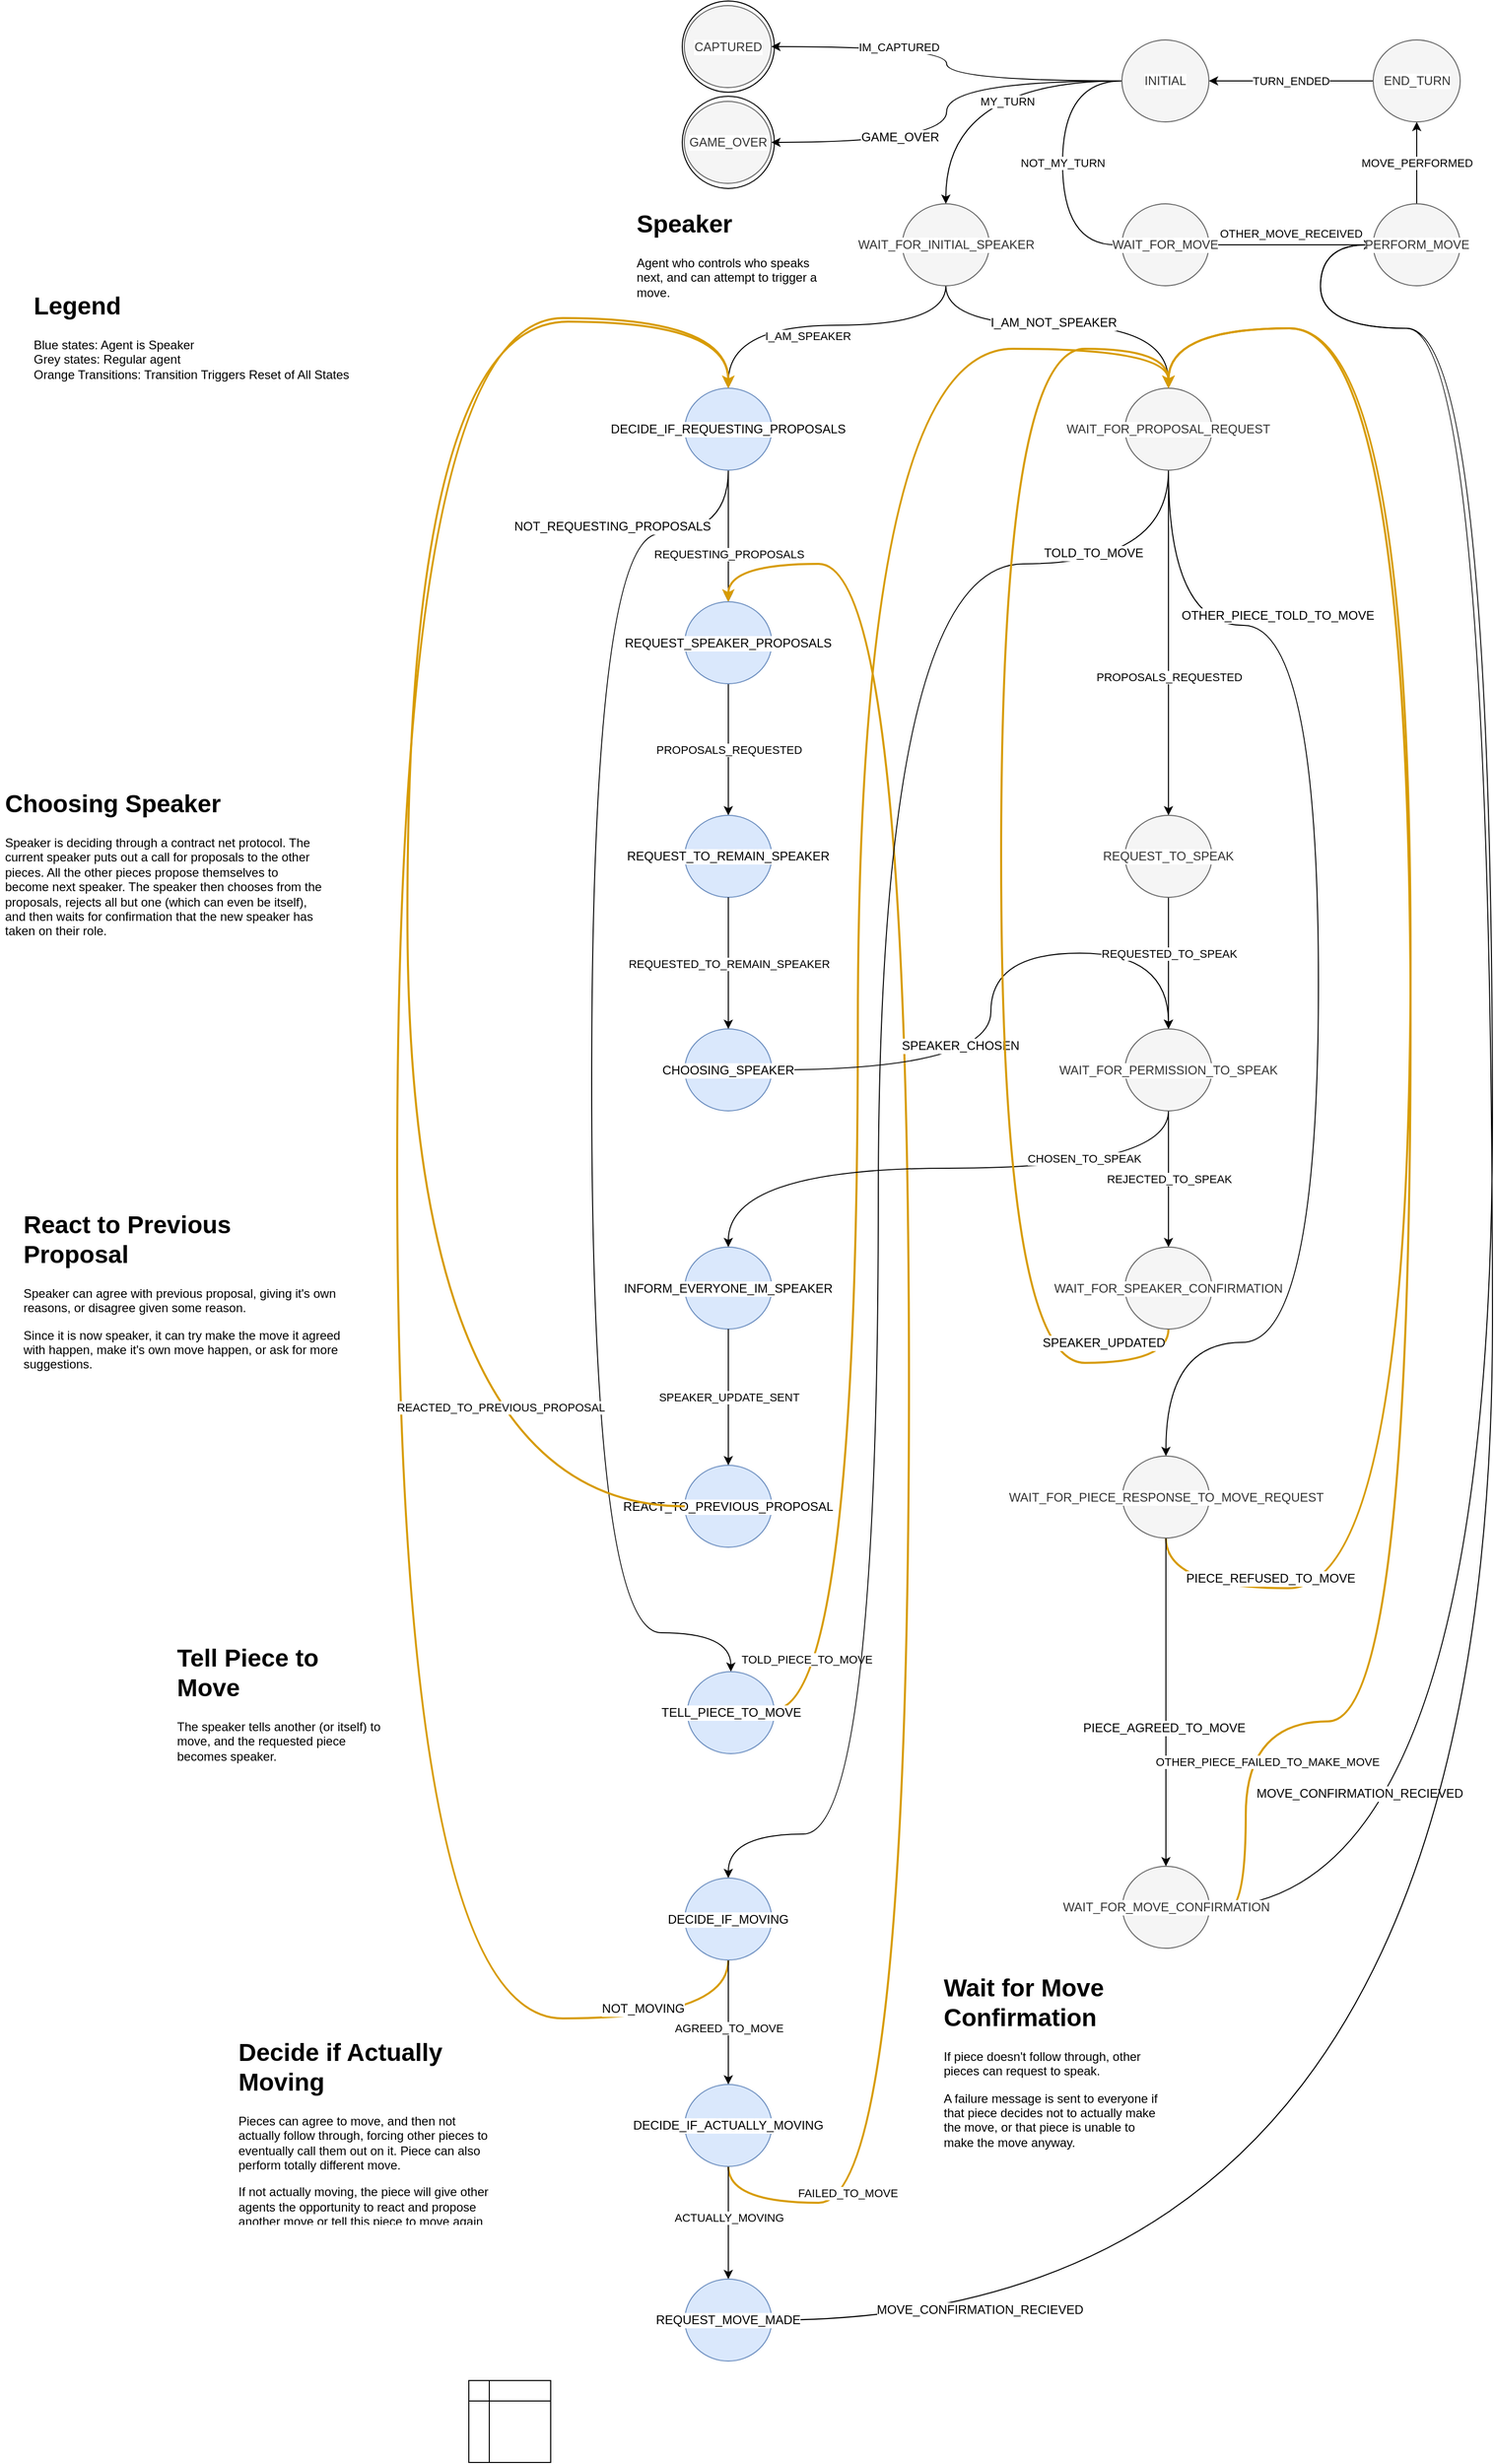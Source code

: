<mxfile version="12.2.8" type="device" pages="4"><diagram id="c7e31d6c-8c93-e1e8-7283-455b5fcfa418" name="PieceAgentFSA"><mxGraphModel dx="1024" dy="3496" grid="1" gridSize="10" guides="1" tooltips="1" connect="1" arrows="1" fold="1" page="1" pageScale="1" pageWidth="827" pageHeight="1169" math="0" shadow="0"><root><mxCell id="0"/><mxCell id="1" parent="0"/><mxCell id="K9nyxISjVW8efHcyQfbj-5" value="" style="ellipse;whiteSpace=wrap;html=1;aspect=fixed;labelBackgroundColor=#ffffff;" parent="1" vertex="1"><mxGeometry x="798.5" y="-2333" width="90" height="89" as="geometry"/></mxCell><mxCell id="B8U89k-QQX1wyNX6kiaQ-41" value="REACT_TO_PREVIOUS_PROPOSAL" style="ellipse;whiteSpace=wrap;html=1;verticalAlign=middle;align=center;fontFamily=Helvetica;labelBackgroundColor=#ffffff;fillColor=#dae8fc;strokeColor=#6c8ebf;" parent="1" vertex="1"><mxGeometry x="801" y="-903.5" width="85" height="80" as="geometry"/></mxCell><mxCell id="DuPfwHYzELNYSaNCDzLH-23" value="INFORM_EVERYONE_IM_SPEAKER" style="ellipse;whiteSpace=wrap;html=1;verticalAlign=middle;align=center;fontFamily=Helvetica;labelBackgroundColor=#ffffff;fillColor=#dae8fc;strokeColor=#6c8ebf;" parent="1" vertex="1"><mxGeometry x="801" y="-1116.5" width="85" height="80" as="geometry"/></mxCell><mxCell id="B8U89k-QQX1wyNX6kiaQ-22" value="" style="ellipse;whiteSpace=wrap;html=1;aspect=fixed;labelBackgroundColor=#ffffff;" parent="1" vertex="1"><mxGeometry x="798.5" y="-2240" width="90" height="90" as="geometry"/></mxCell><mxCell id="B8U89k-QQX1wyNX6kiaQ-9" value="MY_TURN" style="edgeStyle=orthogonalEdgeStyle;rounded=0;orthogonalLoop=1;jettySize=auto;html=1;curved=1;verticalAlign=middle;align=center;fontFamily=Helvetica;labelBackgroundColor=#ffffff;" parent="1" source="B8U89k-QQX1wyNX6kiaQ-13" target="B8U89k-QQX1wyNX6kiaQ-21" edge="1"><mxGeometry x="-0.231" y="20" relative="1" as="geometry"><mxPoint as="offset"/></mxGeometry></mxCell><mxCell id="B8U89k-QQX1wyNX6kiaQ-10" value="NOT_MY_TURN" style="edgeStyle=orthogonalEdgeStyle;rounded=0;orthogonalLoop=1;jettySize=auto;html=1;exitX=0;exitY=0.5;exitDx=0;exitDy=0;verticalAlign=middle;align=center;fontFamily=Helvetica;labelBackgroundColor=#ffffff;curved=1;entryX=0;entryY=0.5;entryDx=0;entryDy=0;" parent="1" source="B8U89k-QQX1wyNX6kiaQ-13" target="B8U89k-QQX1wyNX6kiaQ-16" edge="1"><mxGeometry relative="1" as="geometry"><Array as="points"><mxPoint x="1170" y="-2255.5"/><mxPoint x="1170" y="-2095.5"/></Array></mxGeometry></mxCell><mxCell id="B8U89k-QQX1wyNX6kiaQ-11" value="" style="edgeStyle=orthogonalEdgeStyle;curved=1;rounded=0;orthogonalLoop=1;jettySize=auto;html=1;verticalAlign=middle;align=center;fontFamily=Helvetica;labelBackgroundColor=#ffffff;entryX=1;entryY=0.5;entryDx=0;entryDy=0;" parent="1" source="B8U89k-QQX1wyNX6kiaQ-13" target="B8U89k-QQX1wyNX6kiaQ-14" edge="1"><mxGeometry relative="1" as="geometry"/></mxCell><mxCell id="B8U89k-QQX1wyNX6kiaQ-12" value="GAME_OVER" style="text;html=1;resizable=0;points=[];align=center;verticalAlign=middle;labelBackgroundColor=#ffffff;fontFamily=Helvetica;" parent="B8U89k-QQX1wyNX6kiaQ-11" vertex="1" connectable="0"><mxGeometry x="-0.135" y="1" relative="1" as="geometry"><mxPoint x="-47.5" y="52" as="offset"/></mxGeometry></mxCell><mxCell id="K9nyxISjVW8efHcyQfbj-4" value="IM_CAPTURED" style="edgeStyle=orthogonalEdgeStyle;rounded=0;orthogonalLoop=1;jettySize=auto;html=1;curved=1;" parent="1" source="B8U89k-QQX1wyNX6kiaQ-13" target="K9nyxISjVW8efHcyQfbj-3" edge="1"><mxGeometry x="0.338" relative="1" as="geometry"><mxPoint as="offset"/></mxGeometry></mxCell><mxCell id="B8U89k-QQX1wyNX6kiaQ-13" value="INITIAL" style="ellipse;whiteSpace=wrap;html=1;verticalAlign=middle;align=center;fontFamily=Helvetica;labelBackgroundColor=#ffffff;fillColor=#f5f5f5;strokeColor=#666666;fontColor=#333333;" parent="1" vertex="1"><mxGeometry x="1228" y="-2295" width="85" height="80" as="geometry"/></mxCell><mxCell id="K9nyxISjVW8efHcyQfbj-3" value="CAPTURED" style="ellipse;whiteSpace=wrap;html=1;verticalAlign=middle;align=center;fontFamily=Helvetica;labelBackgroundColor=#ffffff;fillColor=#f5f5f5;strokeColor=#666666;fontColor=#333333;" parent="1" vertex="1"><mxGeometry x="800.5" y="-2328.5" width="85" height="80" as="geometry"/></mxCell><mxCell id="B8U89k-QQX1wyNX6kiaQ-14" value="GAME_OVER" style="ellipse;whiteSpace=wrap;html=1;verticalAlign=middle;align=center;fontFamily=Helvetica;labelBackgroundColor=#ffffff;fillColor=#f5f5f5;strokeColor=#666666;fontColor=#333333;" parent="1" vertex="1"><mxGeometry x="800.5" y="-2235" width="85" height="80" as="geometry"/></mxCell><mxCell id="B8U89k-QQX1wyNX6kiaQ-15" value="OTHER_MOVE_RECEIVED" style="edgeStyle=orthogonalEdgeStyle;curved=1;rounded=0;orthogonalLoop=1;jettySize=auto;html=1;verticalAlign=middle;align=center;fontFamily=Helvetica;labelBackgroundColor=#ffffff;" parent="1" source="B8U89k-QQX1wyNX6kiaQ-16" target="B8U89k-QQX1wyNX6kiaQ-18" edge="1"><mxGeometry x="-0.006" y="11" relative="1" as="geometry"><mxPoint as="offset"/></mxGeometry></mxCell><mxCell id="B8U89k-QQX1wyNX6kiaQ-17" value="MOVE_PERFORMED" style="edgeStyle=orthogonalEdgeStyle;curved=1;rounded=0;orthogonalLoop=1;jettySize=auto;html=1;verticalAlign=middle;align=center;fontFamily=Helvetica;labelBackgroundColor=#ffffff;" parent="1" source="B8U89k-QQX1wyNX6kiaQ-18" target="B8U89k-QQX1wyNX6kiaQ-20" edge="1"><mxGeometry relative="1" as="geometry"/></mxCell><mxCell id="B8U89k-QQX1wyNX6kiaQ-19" value="TURN_ENDED" style="edgeStyle=orthogonalEdgeStyle;curved=1;rounded=0;orthogonalLoop=1;jettySize=auto;html=1;verticalAlign=middle;align=center;fontFamily=Helvetica;labelBackgroundColor=#ffffff;" parent="1" source="B8U89k-QQX1wyNX6kiaQ-20" target="B8U89k-QQX1wyNX6kiaQ-13" edge="1"><mxGeometry relative="1" as="geometry"/></mxCell><mxCell id="B8U89k-QQX1wyNX6kiaQ-20" value="END_TURN" style="ellipse;whiteSpace=wrap;html=1;verticalAlign=middle;align=center;fontFamily=Helvetica;labelBackgroundColor=#ffffff;fillColor=#f5f5f5;strokeColor=#666666;fontColor=#333333;" parent="1" vertex="1"><mxGeometry x="1473.5" y="-2295" width="85" height="80" as="geometry"/></mxCell><mxCell id="B8U89k-QQX1wyNX6kiaQ-24" value="I_AM_SPEAKER" style="edgeStyle=orthogonalEdgeStyle;curved=1;rounded=0;orthogonalLoop=1;jettySize=auto;html=1;exitX=0.5;exitY=1;exitDx=0;exitDy=0;entryX=0.5;entryY=0;entryDx=0;entryDy=0;labelBackgroundColor=#ffffff;" parent="1" source="B8U89k-QQX1wyNX6kiaQ-21" target="B8U89k-QQX1wyNX6kiaQ-23" edge="1"><mxGeometry x="0.111" y="10" relative="1" as="geometry"><Array as="points"><mxPoint x="1056" y="-2016.5"/><mxPoint x="843" y="-2016.5"/></Array><mxPoint as="offset"/></mxGeometry></mxCell><mxCell id="B8U89k-QQX1wyNX6kiaQ-26" style="edgeStyle=orthogonalEdgeStyle;curved=1;rounded=0;orthogonalLoop=1;jettySize=auto;html=1;exitX=0.5;exitY=1;exitDx=0;exitDy=0;entryX=0.5;entryY=0;entryDx=0;entryDy=0;labelBackgroundColor=#ffffff;" parent="1" source="B8U89k-QQX1wyNX6kiaQ-21" target="B8U89k-QQX1wyNX6kiaQ-25" edge="1"><mxGeometry relative="1" as="geometry"><Array as="points"><mxPoint x="1056" y="-2016.5"/><mxPoint x="1273" y="-2016.5"/></Array></mxGeometry></mxCell><mxCell id="B8U89k-QQX1wyNX6kiaQ-31" value="I_AM_NOT_SPEAKER" style="text;html=1;resizable=0;points=[];align=center;verticalAlign=middle;labelBackgroundColor=#ffffff;" parent="B8U89k-QQX1wyNX6kiaQ-26" vertex="1" connectable="0"><mxGeometry x="-0.201" y="-9" relative="1" as="geometry"><mxPoint x="16" y="-12" as="offset"/></mxGeometry></mxCell><mxCell id="B8U89k-QQX1wyNX6kiaQ-21" value="WAIT_FOR_INITIAL_SPEAKER" style="ellipse;whiteSpace=wrap;html=1;verticalAlign=middle;align=center;fontFamily=Helvetica;labelBackgroundColor=#ffffff;fillColor=#f5f5f5;strokeColor=#666666;fontColor=#333333;" parent="1" vertex="1"><mxGeometry x="1013.5" y="-2135" width="85" height="80" as="geometry"/></mxCell><mxCell id="B8U89k-QQX1wyNX6kiaQ-34" value="REQUESTING_PROPOSALS" style="edgeStyle=orthogonalEdgeStyle;curved=1;rounded=0;orthogonalLoop=1;jettySize=auto;html=1;entryX=0.5;entryY=0;entryDx=0;entryDy=0;exitX=0.5;exitY=1;exitDx=0;exitDy=0;labelBackgroundColor=#ffffff;" parent="1" source="B8U89k-QQX1wyNX6kiaQ-23" target="EVd-XFQ5idECIfsvShIt-5" edge="1"><mxGeometry x="0.266" relative="1" as="geometry"><mxPoint as="offset"/></mxGeometry></mxCell><mxCell id="B8U89k-QQX1wyNX6kiaQ-62" value="" style="edgeStyle=orthogonalEdgeStyle;curved=1;rounded=0;orthogonalLoop=1;jettySize=auto;html=1;endArrow=classic;endFill=1;exitX=0.5;exitY=1;exitDx=0;exitDy=0;entryX=0.5;entryY=0;entryDx=0;entryDy=0;labelBackgroundColor=#ffffff;" parent="1" source="B8U89k-QQX1wyNX6kiaQ-23" target="B8U89k-QQX1wyNX6kiaQ-61" edge="1"><mxGeometry relative="1" as="geometry"><mxPoint x="700" y="-1073.5" as="targetPoint"/><Array as="points"><mxPoint x="843" y="-1813"/><mxPoint x="710" y="-1813"/><mxPoint x="710" y="-740"/><mxPoint x="846" y="-740"/></Array></mxGeometry></mxCell><mxCell id="B8U89k-QQX1wyNX6kiaQ-71" value="NOT_REQUESTING_PROPOSALS" style="text;html=1;resizable=0;points=[];align=center;verticalAlign=middle;labelBackgroundColor=#ffffff;" parent="B8U89k-QQX1wyNX6kiaQ-62" vertex="1" connectable="0"><mxGeometry x="0.099" relative="1" as="geometry"><mxPoint x="20" y="-604" as="offset"/></mxGeometry></mxCell><mxCell id="B8U89k-QQX1wyNX6kiaQ-23" value="DECIDE_IF_REQUESTING_PROPOSALS" style="ellipse;whiteSpace=wrap;html=1;verticalAlign=middle;align=center;fontFamily=Helvetica;labelBackgroundColor=#ffffff;fillColor=#dae8fc;strokeColor=#6c8ebf;" parent="1" vertex="1"><mxGeometry x="801" y="-1955" width="85" height="80" as="geometry"/></mxCell><mxCell id="mPPoi1UOaDOXxjgAs8E4-17" value="TOLD_PIECE_TO_MOVE" style="edgeStyle=orthogonalEdgeStyle;curved=1;rounded=0;orthogonalLoop=1;jettySize=auto;html=1;exitX=0.987;exitY=0.464;exitDx=0;exitDy=0;entryX=0.5;entryY=0;entryDx=0;entryDy=0;labelBackgroundColor=#ffffff;exitPerimeter=0;fillColor=#ffe6cc;strokeColor=#d79b00;strokeWidth=2;" parent="1" source="B8U89k-QQX1wyNX6kiaQ-61" target="B8U89k-QQX1wyNX6kiaQ-25" edge="1"><mxGeometry x="-0.85" y="50" relative="1" as="geometry"><Array as="points"><mxPoint x="970" y="-664.5"/><mxPoint x="970" y="-1993.5"/><mxPoint x="1274" y="-1993.5"/></Array><mxPoint as="offset"/></mxGeometry></mxCell><mxCell id="mPPoi1UOaDOXxjgAs8E4-43" value="FAILED_TO_MOVE" style="edgeStyle=orthogonalEdgeStyle;curved=1;rounded=0;orthogonalLoop=1;jettySize=auto;html=1;exitX=0.5;exitY=1;exitDx=0;exitDy=0;entryX=0.5;entryY=0;entryDx=0;entryDy=0;labelBackgroundColor=#ffffff;fillColor=#ffe6cc;strokeColor=#d79b00;strokeWidth=2;" parent="1" source="mPPoi1UOaDOXxjgAs8E4-30" target="EVd-XFQ5idECIfsvShIt-5" edge="1"><mxGeometry x="-0.85" y="10" relative="1" as="geometry"><mxPoint x="844" y="-472.591" as="sourcePoint"/><Array as="points"><mxPoint x="843" y="-183.5"/><mxPoint x="1020" y="-183.5"/><mxPoint x="1020" y="-1783.5"/><mxPoint x="843" y="-1783.5"/></Array><mxPoint as="offset"/></mxGeometry></mxCell><mxCell id="B8U89k-QQX1wyNX6kiaQ-67" style="edgeStyle=orthogonalEdgeStyle;curved=1;rounded=0;orthogonalLoop=1;jettySize=auto;html=1;exitX=1;exitY=0.5;exitDx=0;exitDy=0;endArrow=classic;endFill=1;entryX=0.5;entryY=0;entryDx=0;entryDy=0;labelBackgroundColor=#ffffff;" parent="1" source="B8U89k-QQX1wyNX6kiaQ-33" target="B8U89k-QQX1wyNX6kiaQ-39" edge="1"><mxGeometry relative="1" as="geometry"><Array as="points"><mxPoint x="1100" y="-1289.5"/><mxPoint x="1100" y="-1403.5"/><mxPoint x="1273" y="-1403.5"/></Array><mxPoint x="1270" y="-1333.5" as="targetPoint"/></mxGeometry></mxCell><mxCell id="B8U89k-QQX1wyNX6kiaQ-68" value="SPEAKER_CHOSEN" style="text;html=1;resizable=0;points=[];align=center;verticalAlign=middle;labelBackgroundColor=#ffffff;" parent="B8U89k-QQX1wyNX6kiaQ-67" vertex="1" connectable="0"><mxGeometry x="-0.703" y="20" relative="1" as="geometry"><mxPoint x="98.5" y="-4" as="offset"/></mxGeometry></mxCell><mxCell id="B8U89k-QQX1wyNX6kiaQ-38" value="PROPOSALS_REQUESTED" style="edgeStyle=orthogonalEdgeStyle;curved=1;rounded=0;orthogonalLoop=1;jettySize=auto;html=1;labelBackgroundColor=#ffffff;" parent="1" source="B8U89k-QQX1wyNX6kiaQ-25" target="B8U89k-QQX1wyNX6kiaQ-37" edge="1"><mxGeometry x="0.196" relative="1" as="geometry"><mxPoint as="offset"/></mxGeometry></mxCell><mxCell id="mPPoi1UOaDOXxjgAs8E4-6" style="edgeStyle=orthogonalEdgeStyle;curved=1;rounded=0;orthogonalLoop=1;jettySize=auto;html=1;exitX=0.5;exitY=1;exitDx=0;exitDy=0;entryX=0.5;entryY=0;entryDx=0;entryDy=0;labelBackgroundColor=#ffffff;" parent="1" source="B8U89k-QQX1wyNX6kiaQ-25" target="mPPoi1UOaDOXxjgAs8E4-18" edge="1"><mxGeometry relative="1" as="geometry"><Array as="points"><mxPoint x="1273" y="-1723.5"/><mxPoint x="1420" y="-1723.5"/><mxPoint x="1420" y="-1023.5"/><mxPoint x="1271" y="-1023.5"/></Array></mxGeometry></mxCell><mxCell id="mPPoi1UOaDOXxjgAs8E4-15" value="OTHER_PIECE_TOLD_TO_MOVE" style="text;html=1;resizable=0;points=[];align=center;verticalAlign=middle;labelBackgroundColor=#ffffff;" parent="mPPoi1UOaDOXxjgAs8E4-6" vertex="1" connectable="0"><mxGeometry x="-0.323" y="-11" relative="1" as="geometry"><mxPoint x="-29" y="-137.5" as="offset"/></mxGeometry></mxCell><mxCell id="mPPoi1UOaDOXxjgAs8E4-13" style="edgeStyle=orthogonalEdgeStyle;curved=1;rounded=0;orthogonalLoop=1;jettySize=auto;html=1;exitX=0.5;exitY=1;exitDx=0;exitDy=0;entryX=0.5;entryY=0;entryDx=0;entryDy=0;labelBackgroundColor=#ffffff;" parent="1" source="B8U89k-QQX1wyNX6kiaQ-25" target="mPPoi1UOaDOXxjgAs8E4-14" edge="1"><mxGeometry relative="1" as="geometry"><mxPoint x="1070" y="-895.708" as="targetPoint"/><Array as="points"><mxPoint x="1274" y="-1783.5"/><mxPoint x="990" y="-1783.5"/><mxPoint x="990" y="-543.5"/><mxPoint x="844" y="-543.5"/></Array></mxGeometry></mxCell><mxCell id="mPPoi1UOaDOXxjgAs8E4-16" value="TOLD_TO_MOVE" style="text;html=1;resizable=0;points=[];align=center;verticalAlign=middle;labelBackgroundColor=#ffffff;" parent="mPPoi1UOaDOXxjgAs8E4-13" vertex="1" connectable="0"><mxGeometry x="-0.539" y="-30" relative="1" as="geometry"><mxPoint x="240" y="-52" as="offset"/></mxGeometry></mxCell><mxCell id="B8U89k-QQX1wyNX6kiaQ-25" value="WAIT_FOR_PROPOSAL_REQUEST" style="ellipse;whiteSpace=wrap;html=1;verticalAlign=middle;align=center;fontFamily=Helvetica;labelBackgroundColor=#ffffff;fillColor=#f5f5f5;strokeColor=#666666;fontColor=#333333;" parent="1" vertex="1"><mxGeometry x="1231" y="-1955" width="85" height="80" as="geometry"/></mxCell><mxCell id="mPPoi1UOaDOXxjgAs8E4-35" style="edgeStyle=orthogonalEdgeStyle;curved=1;rounded=0;orthogonalLoop=1;jettySize=auto;html=1;entryX=0.5;entryY=0;entryDx=0;entryDy=0;labelBackgroundColor=#ffffff;exitX=0.5;exitY=1;exitDx=0;exitDy=0;fillColor=#ffe6cc;strokeColor=#d79b00;strokeWidth=2;" parent="1" source="mPPoi1UOaDOXxjgAs8E4-18" target="B8U89k-QQX1wyNX6kiaQ-25" edge="1"><mxGeometry relative="1" as="geometry"><Array as="points"><mxPoint x="1271" y="-783.5"/><mxPoint x="1510" y="-783.5"/><mxPoint x="1510" y="-2013.5"/><mxPoint x="1273" y="-2013.5"/></Array><mxPoint x="1290" y="-832.5" as="sourcePoint"/></mxGeometry></mxCell><mxCell id="mPPoi1UOaDOXxjgAs8E4-36" value="PIECE_REFUSED_TO_MOVE" style="text;html=1;resizable=0;points=[];align=center;verticalAlign=middle;labelBackgroundColor=#ffffff;" parent="mPPoi1UOaDOXxjgAs8E4-35" vertex="1" connectable="0"><mxGeometry x="-0.786" y="-3" relative="1" as="geometry"><mxPoint x="-43.5" y="-13" as="offset"/></mxGeometry></mxCell><mxCell id="mPPoi1UOaDOXxjgAs8E4-38" style="edgeStyle=orthogonalEdgeStyle;curved=1;rounded=0;orthogonalLoop=1;jettySize=auto;html=1;exitX=0.5;exitY=1;exitDx=0;exitDy=0;entryX=0.5;entryY=0;entryDx=0;entryDy=0;labelBackgroundColor=#ffffff;" parent="1" source="mPPoi1UOaDOXxjgAs8E4-18" target="mPPoi1UOaDOXxjgAs8E4-37" edge="1"><mxGeometry relative="1" as="geometry"/></mxCell><mxCell id="mPPoi1UOaDOXxjgAs8E4-39" value="PIECE_AGREED_TO_MOVE" style="text;html=1;resizable=0;points=[];align=center;verticalAlign=middle;labelBackgroundColor=#ffffff;" parent="mPPoi1UOaDOXxjgAs8E4-38" vertex="1" connectable="0"><mxGeometry x="0.153" y="-2" relative="1" as="geometry"><mxPoint x="-0.5" y="0.5" as="offset"/></mxGeometry></mxCell><mxCell id="mPPoi1UOaDOXxjgAs8E4-18" value="WAIT_FOR_PIECE_RESPONSE_TO_MOVE_REQUEST" style="ellipse;whiteSpace=wrap;html=1;verticalAlign=middle;align=center;fontFamily=Helvetica;labelBackgroundColor=#ffffff;fillColor=#f5f5f5;strokeColor=#666666;fontColor=#333333;" parent="1" vertex="1"><mxGeometry x="1228.5" y="-912.5" width="85" height="80" as="geometry"/></mxCell><mxCell id="B8U89k-QQX1wyNX6kiaQ-40" value="REQUESTED_TO_SPEAK" style="edgeStyle=orthogonalEdgeStyle;curved=1;rounded=0;orthogonalLoop=1;jettySize=auto;html=1;labelBackgroundColor=#ffffff;" parent="1" source="B8U89k-QQX1wyNX6kiaQ-37" target="B8U89k-QQX1wyNX6kiaQ-39" edge="1"><mxGeometry x="-0.152" relative="1" as="geometry"><mxPoint as="offset"/></mxGeometry></mxCell><mxCell id="B8U89k-QQX1wyNX6kiaQ-37" value="REQUEST_TO_SPEAK" style="ellipse;whiteSpace=wrap;html=1;verticalAlign=middle;align=center;fontFamily=Helvetica;labelBackgroundColor=#ffffff;fillColor=#f5f5f5;strokeColor=#666666;fontColor=#333333;" parent="1" vertex="1"><mxGeometry x="1231" y="-1538" width="85" height="80" as="geometry"/></mxCell><mxCell id="B8U89k-QQX1wyNX6kiaQ-44" value="CHOSEN_TO_SPEAK" style="edgeStyle=orthogonalEdgeStyle;rounded=0;orthogonalLoop=1;jettySize=auto;html=1;entryX=0.5;entryY=0;entryDx=0;entryDy=0;curved=1;exitX=0.5;exitY=1;exitDx=0;exitDy=0;labelBackgroundColor=#ffffff;" parent="1" source="B8U89k-QQX1wyNX6kiaQ-39" target="DuPfwHYzELNYSaNCDzLH-23" edge="1"><mxGeometry x="-0.506" y="-10" relative="1" as="geometry"><mxPoint x="1270.5" y="-1458" as="sourcePoint"/><mxPoint x="843.412" y="-1538.559" as="targetPoint"/><Array as="points"><mxPoint x="1274" y="-1193.5"/><mxPoint x="843" y="-1193.5"/></Array><mxPoint as="offset"/></mxGeometry></mxCell><mxCell id="B8U89k-QQX1wyNX6kiaQ-47" value="REJECTED_TO_SPEAK" style="rounded=0;orthogonalLoop=1;jettySize=auto;html=1;entryX=0.5;entryY=0;entryDx=0;entryDy=0;edgeStyle=orthogonalEdgeStyle;curved=1;exitX=0.5;exitY=1;exitDx=0;exitDy=0;labelBackgroundColor=#ffffff;" parent="1" source="B8U89k-QQX1wyNX6kiaQ-39" target="DuPfwHYzELNYSaNCDzLH-22" edge="1"><mxGeometry x="-0.01" relative="1" as="geometry"><Array as="points"><mxPoint x="1274" y="-1223.5"/><mxPoint x="1274" y="-1223.5"/></Array><mxPoint as="offset"/><mxPoint x="1276" y="-1244.5" as="sourcePoint"/><mxPoint x="1275.471" y="-1116.147" as="targetPoint"/></mxGeometry></mxCell><mxCell id="B8U89k-QQX1wyNX6kiaQ-39" value="WAIT_FOR_PERMISSION_TO_SPEAK" style="ellipse;whiteSpace=wrap;html=1;verticalAlign=middle;align=center;fontFamily=Helvetica;labelBackgroundColor=#ffffff;fillColor=#f5f5f5;strokeColor=#666666;fontColor=#333333;" parent="1" vertex="1"><mxGeometry x="1231" y="-1329.5" width="85" height="80" as="geometry"/></mxCell><mxCell id="B8U89k-QQX1wyNX6kiaQ-50" value="&lt;h1&gt;Speaker&lt;/h1&gt;&lt;div&gt;Agent who controls who speaks next, and can attempt to trigger a move.&lt;/div&gt;" style="text;html=1;strokeColor=none;fillColor=none;spacing=5;spacingTop=-20;whiteSpace=wrap;overflow=hidden;rounded=0;labelBackgroundColor=#ffffff;" parent="1" vertex="1"><mxGeometry x="748.5" y="-2135" width="190" height="100" as="geometry"/></mxCell><mxCell id="B8U89k-QQX1wyNX6kiaQ-55" value="&lt;h1&gt;Legend&lt;/h1&gt;&lt;div&gt;Blue states: Agent is Speaker&lt;/div&gt;&lt;div&gt;Grey states: Regular agent&lt;/div&gt;&lt;div&gt;Orange Transitions: Transition Triggers Reset of All States&lt;/div&gt;" style="text;html=1;strokeColor=none;fillColor=none;spacing=5;spacingTop=-20;whiteSpace=wrap;overflow=hidden;rounded=0;labelBackgroundColor=#ffffff;" parent="1" vertex="1"><mxGeometry x="160" y="-2055" width="403" height="120" as="geometry"/></mxCell><mxCell id="mPPoi1UOaDOXxjgAs8E4-28" style="edgeStyle=orthogonalEdgeStyle;curved=1;rounded=0;orthogonalLoop=1;jettySize=auto;html=1;exitX=0.5;exitY=1;exitDx=0;exitDy=0;entryX=0.5;entryY=0;entryDx=0;entryDy=0;labelBackgroundColor=#ffffff;fillColor=#ffe6cc;strokeColor=#d79b00;strokeWidth=2;" parent="1" source="mPPoi1UOaDOXxjgAs8E4-14" target="B8U89k-QQX1wyNX6kiaQ-23" edge="1"><mxGeometry relative="1" as="geometry"><Array as="points"><mxPoint x="843" y="-363.5"/><mxPoint x="520" y="-363.5"/><mxPoint x="520" y="-2023.5"/><mxPoint x="843" y="-2023.5"/></Array></mxGeometry></mxCell><mxCell id="mPPoi1UOaDOXxjgAs8E4-29" value="NOT_MOVING" style="text;html=1;resizable=0;points=[];align=center;verticalAlign=middle;labelBackgroundColor=#ffffff;" parent="mPPoi1UOaDOXxjgAs8E4-28" vertex="1" connectable="0"><mxGeometry x="-0.862" y="-2" relative="1" as="geometry"><mxPoint x="27.5" y="-8" as="offset"/></mxGeometry></mxCell><mxCell id="mPPoi1UOaDOXxjgAs8E4-31" value="AGREED_TO_MOVE" style="edgeStyle=orthogonalEdgeStyle;curved=1;rounded=0;orthogonalLoop=1;jettySize=auto;html=1;labelBackgroundColor=#ffffff;" parent="1" source="mPPoi1UOaDOXxjgAs8E4-14" target="mPPoi1UOaDOXxjgAs8E4-30" edge="1"><mxGeometry x="0.091" relative="1" as="geometry"><mxPoint as="offset"/></mxGeometry></mxCell><mxCell id="mPPoi1UOaDOXxjgAs8E4-14" value="DECIDE_IF_MOVING" style="ellipse;whiteSpace=wrap;html=1;verticalAlign=middle;align=center;fontFamily=Helvetica;labelBackgroundColor=#ffffff;fillColor=#dae8fc;strokeColor=#6c8ebf;" parent="1" vertex="1"><mxGeometry x="801" y="-500.5" width="85" height="80" as="geometry"/></mxCell><mxCell id="mPPoi1UOaDOXxjgAs8E4-46" value="ACTUALLY_MOVING" style="edgeStyle=orthogonalEdgeStyle;curved=1;rounded=0;orthogonalLoop=1;jettySize=auto;html=1;exitX=0.5;exitY=1;exitDx=0;exitDy=0;entryX=0.5;entryY=0;entryDx=0;entryDy=0;labelBackgroundColor=#ffffff;" parent="1" source="mPPoi1UOaDOXxjgAs8E4-30" target="mPPoi1UOaDOXxjgAs8E4-45" edge="1"><mxGeometry x="-0.092" relative="1" as="geometry"><mxPoint as="offset"/></mxGeometry></mxCell><mxCell id="mPPoi1UOaDOXxjgAs8E4-30" value="DECIDE_IF_ACTUALLY_MOVING" style="ellipse;whiteSpace=wrap;html=1;verticalAlign=middle;align=center;fontFamily=Helvetica;labelBackgroundColor=#ffffff;fillColor=#dae8fc;strokeColor=#6c8ebf;" parent="1" vertex="1"><mxGeometry x="801" y="-299" width="85" height="80" as="geometry"/></mxCell><mxCell id="mPPoi1UOaDOXxjgAs8E4-23" value="&lt;h1&gt;React to Previous Proposal&lt;/h1&gt;&lt;p&gt;Speaker can agree with previous proposal, giving it's own reasons, or disagree given some reason.&lt;/p&gt;&lt;p&gt;Since it is now speaker, it can try make the move it agreed with happen, make it's own move happen, or ask for more suggestions.&lt;/p&gt;" style="text;html=1;strokeColor=none;fillColor=none;spacing=5;spacingTop=-20;whiteSpace=wrap;overflow=hidden;rounded=0;labelBackgroundColor=#ffffff;" parent="1" vertex="1"><mxGeometry x="150" y="-1158.5" width="320" height="169" as="geometry"/></mxCell><mxCell id="mPPoi1UOaDOXxjgAs8E4-24" value="&lt;h1&gt;Tell Piece to Move&lt;/h1&gt;&lt;p&gt;The speaker tells another (or itself) to move, and the requested piece becomes speaker.&lt;/p&gt;" style="text;html=1;strokeColor=none;fillColor=none;spacing=5;spacingTop=-20;whiteSpace=wrap;overflow=hidden;rounded=0;labelBackgroundColor=#ffffff;" parent="1" vertex="1"><mxGeometry x="300" y="-735" width="210" height="146" as="geometry"/></mxCell><mxCell id="mPPoi1UOaDOXxjgAs8E4-34" value="&lt;h1&gt;&lt;span&gt;Decide if Actually Moving&lt;/span&gt;&lt;/h1&gt;&lt;p&gt;Pieces can agree to move, and then not actually follow through, forcing other pieces to eventually call them out on it. Piece can also perform totally different move.&lt;/p&gt;&lt;p&gt;If not actually moving, the piece will give other agents the opportunity to react and propose another move or tell this piece to move again by triggering a speaker contract net again.&amp;nbsp;&lt;/p&gt;" style="text;html=1;strokeColor=none;fillColor=none;spacing=5;spacingTop=-20;whiteSpace=wrap;overflow=hidden;rounded=0;labelBackgroundColor=#ffffff;" parent="1" vertex="1"><mxGeometry x="360" y="-350" width="260" height="188" as="geometry"/></mxCell><mxCell id="mPPoi1UOaDOXxjgAs8E4-41" value="OTHER_PIECE_FAILED_TO_MAKE_MOVE" style="edgeStyle=orthogonalEdgeStyle;curved=1;rounded=0;orthogonalLoop=1;jettySize=auto;html=1;entryX=0.5;entryY=0;entryDx=0;entryDy=0;exitX=1;exitY=0.5;exitDx=0;exitDy=0;labelBackgroundColor=#ffffff;fillColor=#ffe6cc;strokeColor=#d79b00;strokeWidth=2;" parent="1" source="mPPoi1UOaDOXxjgAs8E4-37" target="B8U89k-QQX1wyNX6kiaQ-25" edge="1"><mxGeometry x="-0.822" y="-21" relative="1" as="geometry"><mxPoint x="1370" y="-1683.5" as="targetPoint"/><Array as="points"><mxPoint x="1314" y="-470.5"/><mxPoint x="1349" y="-470.5"/><mxPoint x="1349" y="-653.5"/><mxPoint x="1510" y="-653.5"/><mxPoint x="1510" y="-2013.5"/><mxPoint x="1274" y="-2013.5"/></Array><mxPoint as="offset"/></mxGeometry></mxCell><mxCell id="mPPoi1UOaDOXxjgAs8E4-42" style="edgeStyle=orthogonalEdgeStyle;curved=1;rounded=0;orthogonalLoop=1;jettySize=auto;html=1;exitX=1;exitY=0.5;exitDx=0;exitDy=0;entryX=0;entryY=0.5;entryDx=0;entryDy=0;labelBackgroundColor=#ffffff;" parent="1" source="mPPoi1UOaDOXxjgAs8E4-37" target="B8U89k-QQX1wyNX6kiaQ-18" edge="1"><mxGeometry relative="1" as="geometry"><Array as="points"><mxPoint x="1590" y="-471.5"/><mxPoint x="1590" y="-2013.5"/><mxPoint x="1422" y="-2013.5"/><mxPoint x="1422" y="-2095.5"/></Array></mxGeometry></mxCell><mxCell id="mPPoi1UOaDOXxjgAs8E4-48" value="MOVE_CONFIRMATION_RECIEVED" style="text;html=1;resizable=0;points=[];align=center;verticalAlign=middle;labelBackgroundColor=#ffffff;" parent="mPPoi1UOaDOXxjgAs8E4-42" vertex="1" connectable="0"><mxGeometry x="-0.845" y="60" relative="1" as="geometry"><mxPoint x="-17.5" y="-51" as="offset"/></mxGeometry></mxCell><mxCell id="mPPoi1UOaDOXxjgAs8E4-37" value="WAIT_FOR_MOVE_CONFIRMATION" style="ellipse;whiteSpace=wrap;html=1;verticalAlign=middle;align=center;fontFamily=Helvetica;labelBackgroundColor=#ffffff;fillColor=#f5f5f5;strokeColor=#666666;fontColor=#333333;" parent="1" vertex="1"><mxGeometry x="1228.5" y="-512" width="85" height="80" as="geometry"/></mxCell><mxCell id="mPPoi1UOaDOXxjgAs8E4-49" style="edgeStyle=orthogonalEdgeStyle;curved=1;rounded=0;orthogonalLoop=1;jettySize=auto;html=1;exitX=1;exitY=0.5;exitDx=0;exitDy=0;entryX=0;entryY=0.5;entryDx=0;entryDy=0;labelBackgroundColor=#ffffff;" parent="1" source="mPPoi1UOaDOXxjgAs8E4-45" target="B8U89k-QQX1wyNX6kiaQ-18" edge="1"><mxGeometry relative="1" as="geometry"><Array as="points"><mxPoint x="1590" y="-68.5"/><mxPoint x="1590" y="-2013.5"/><mxPoint x="1422" y="-2013.5"/><mxPoint x="1422" y="-2095.5"/></Array></mxGeometry></mxCell><mxCell id="mPPoi1UOaDOXxjgAs8E4-50" value="MOVE_CONFIRMATION_RECIEVED" style="text;html=1;resizable=0;points=[];align=center;verticalAlign=middle;labelBackgroundColor=#ffffff;" parent="mPPoi1UOaDOXxjgAs8E4-49" vertex="1" connectable="0"><mxGeometry x="-0.936" y="5" relative="1" as="geometry"><mxPoint x="108" y="-5" as="offset"/></mxGeometry></mxCell><mxCell id="mPPoi1UOaDOXxjgAs8E4-45" value="REQUEST_MOVE_MADE" style="ellipse;whiteSpace=wrap;html=1;verticalAlign=middle;align=center;fontFamily=Helvetica;labelBackgroundColor=#ffffff;fillColor=#dae8fc;strokeColor=#6c8ebf;" parent="1" vertex="1"><mxGeometry x="801" y="-109" width="85" height="80" as="geometry"/></mxCell><mxCell id="DuPfwHYzELNYSaNCDzLH-7" value="&lt;h1&gt;Wait for Move Confirmation&lt;/h1&gt;&lt;p&gt;If piece doesn't follow through, other pieces can request to speak.&lt;/p&gt;&lt;p&gt;A failure message is sent to everyone if that piece decides not to actually make the move, or that piece is unable to make the move anyway.&lt;/p&gt;" style="text;html=1;strokeColor=none;fillColor=none;spacing=5;spacingTop=-20;whiteSpace=wrap;overflow=hidden;rounded=0;labelBackgroundColor=#ffffff;" parent="1" vertex="1"><mxGeometry x="1048.5" y="-413.5" width="222" height="229" as="geometry"/></mxCell><mxCell id="DuPfwHYzELNYSaNCDzLH-20" style="edgeStyle=orthogonalEdgeStyle;curved=1;rounded=0;orthogonalLoop=1;jettySize=auto;html=1;exitX=0.5;exitY=1;exitDx=0;exitDy=0;entryX=0.5;entryY=0;entryDx=0;entryDy=0;endArrow=classic;endFill=1;labelBackgroundColor=#ffffff;fillColor=#ffe6cc;strokeColor=#d79b00;strokeWidth=2;" parent="1" source="DuPfwHYzELNYSaNCDzLH-22" target="B8U89k-QQX1wyNX6kiaQ-25" edge="1"><mxGeometry relative="1" as="geometry"><mxPoint x="843.412" y="-1458.559" as="sourcePoint"/><Array as="points"><mxPoint x="1274" y="-1003.5"/><mxPoint x="1110" y="-1003.5"/><mxPoint x="1110" y="-1993.5"/><mxPoint x="1274" y="-1993.5"/></Array></mxGeometry></mxCell><mxCell id="DuPfwHYzELNYSaNCDzLH-21" value="SPEAKER_UPDATED" style="text;html=1;resizable=0;points=[];align=center;verticalAlign=middle;labelBackgroundColor=#ffffff;" parent="DuPfwHYzELNYSaNCDzLH-20" vertex="1" connectable="0"><mxGeometry x="0.048" y="-2" relative="1" as="geometry"><mxPoint x="98" y="511.5" as="offset"/></mxGeometry></mxCell><mxCell id="DuPfwHYzELNYSaNCDzLH-17" value="SPEAKER_UPDATE_SENT" style="edgeStyle=orthogonalEdgeStyle;curved=1;rounded=0;orthogonalLoop=1;jettySize=auto;html=1;entryX=0.5;entryY=0;entryDx=0;entryDy=0;endArrow=classic;endFill=1;exitX=0.5;exitY=1;exitDx=0;exitDy=0;labelBackgroundColor=#ffffff;" parent="1" source="DuPfwHYzELNYSaNCDzLH-23" target="B8U89k-QQX1wyNX6kiaQ-41" edge="1"><mxGeometry x="0.002" relative="1" as="geometry"><mxPoint x="1200" y="-1076.5" as="sourcePoint"/><mxPoint as="offset"/></mxGeometry></mxCell><mxCell id="DuPfwHYzELNYSaNCDzLH-22" value="WAIT_FOR_SPEAKER_CONFIRMATION" style="ellipse;whiteSpace=wrap;html=1;verticalAlign=middle;align=center;fontFamily=Helvetica;labelBackgroundColor=#ffffff;fillColor=#f5f5f5;strokeColor=#666666;fontColor=#333333;" parent="1" vertex="1"><mxGeometry x="1231" y="-1116.5" width="85" height="80" as="geometry"/></mxCell><mxCell id="DuPfwHYzELNYSaNCDzLH-25" value="&lt;h1&gt;Choosing Speaker&lt;/h1&gt;&lt;p&gt;Speaker is deciding through a contract net protocol. The current speaker puts out a call for proposals to the other pieces. All the other pieces propose themselves to become next speaker. The speaker then chooses from the proposals, rejects all but one (which can even be itself), and then waits for confirmation that the new speaker has taken on their role.&lt;/p&gt;" style="text;html=1;strokeColor=none;fillColor=none;spacing=5;spacingTop=-20;whiteSpace=wrap;overflow=hidden;rounded=0;labelBackgroundColor=#ffffff;" parent="1" vertex="1"><mxGeometry x="132" y="-1569.5" width="320" height="169" as="geometry"/></mxCell><mxCell id="EVd-XFQ5idECIfsvShIt-6" value="PROPOSALS_REQUESTED" style="edgeStyle=orthogonalEdgeStyle;rounded=0;orthogonalLoop=1;jettySize=auto;html=1;exitX=0.5;exitY=1;exitDx=0;exitDy=0;curved=1;labelBackgroundColor=#ffffff;" parent="1" source="EVd-XFQ5idECIfsvShIt-5" target="EVd-XFQ5idECIfsvShIt-23" edge="1"><mxGeometry x="0.001" relative="1" as="geometry"><mxPoint as="offset"/></mxGeometry></mxCell><mxCell id="EVd-XFQ5idECIfsvShIt-5" value="REQUEST_SPEAKER_PROPOSALS" style="ellipse;whiteSpace=wrap;html=1;verticalAlign=middle;align=center;fontFamily=Helvetica;labelBackgroundColor=#ffffff;fillColor=#dae8fc;strokeColor=#6c8ebf;" parent="1" vertex="1"><mxGeometry x="801" y="-1746.5" width="85" height="80" as="geometry"/></mxCell><mxCell id="EVd-XFQ5idECIfsvShIt-23" value="REQUEST_TO_REMAIN_SPEAKER" style="ellipse;whiteSpace=wrap;html=1;verticalAlign=middle;align=center;fontFamily=Helvetica;labelBackgroundColor=#ffffff;fillColor=#dae8fc;strokeColor=#6c8ebf;" parent="1" vertex="1"><mxGeometry x="801" y="-1538" width="85" height="80" as="geometry"/></mxCell><mxCell id="B8U89k-QQX1wyNX6kiaQ-33" value="CHOOSING_SPEAKER" style="ellipse;whiteSpace=wrap;html=1;verticalAlign=middle;align=center;fontFamily=Helvetica;labelBackgroundColor=#ffffff;fillColor=#dae8fc;strokeColor=#6c8ebf;" parent="1" vertex="1"><mxGeometry x="801" y="-1329.5" width="85" height="80" as="geometry"/></mxCell><mxCell id="B8U89k-QQX1wyNX6kiaQ-61" value="TELL_PIECE_TO_MOVE" style="ellipse;whiteSpace=wrap;html=1;verticalAlign=middle;align=center;fontFamily=Helvetica;labelBackgroundColor=#ffffff;fillColor=#dae8fc;strokeColor=#6c8ebf;" parent="1" vertex="1"><mxGeometry x="803.5" y="-702" width="85" height="80" as="geometry"/></mxCell><mxCell id="B8U89k-QQX1wyNX6kiaQ-18" value="PERFORM_MOVE" style="ellipse;whiteSpace=wrap;html=1;verticalAlign=middle;align=center;fontFamily=Helvetica;labelBackgroundColor=#ffffff;fillColor=#f5f5f5;strokeColor=#666666;fontColor=#333333;" parent="1" vertex="1"><mxGeometry x="1473.5" y="-2135" width="85" height="80" as="geometry"/></mxCell><mxCell id="B8U89k-QQX1wyNX6kiaQ-16" value="WAIT_FOR_MOVE" style="ellipse;whiteSpace=wrap;html=1;verticalAlign=middle;align=center;fontFamily=Helvetica;labelBackgroundColor=#ffffff;fillColor=#f5f5f5;strokeColor=#666666;fontColor=#333333;" parent="1" vertex="1"><mxGeometry x="1228" y="-2135" width="85" height="80" as="geometry"/></mxCell><mxCell id="EVd-XFQ5idECIfsvShIt-24" value="REQUESTED_TO_REMAIN_SPEAKER" style="edgeStyle=orthogonalEdgeStyle;curved=1;rounded=0;orthogonalLoop=1;jettySize=auto;html=1;exitX=0.5;exitY=1;exitDx=0;exitDy=0;entryX=0.5;entryY=0;entryDx=0;entryDy=0;labelBackgroundColor=#ffffff;" parent="1" source="EVd-XFQ5idECIfsvShIt-23" target="B8U89k-QQX1wyNX6kiaQ-33" edge="1"><mxGeometry x="0.003" relative="1" as="geometry"><mxPoint as="offset"/></mxGeometry></mxCell><mxCell id="B8U89k-QQX1wyNX6kiaQ-59" value="REACTED_TO_PREVIOUS_PROPOSAL" style="edgeStyle=orthogonalEdgeStyle;rounded=0;orthogonalLoop=1;jettySize=auto;html=1;exitX=0;exitY=0.5;exitDx=0;exitDy=0;entryX=0.5;entryY=0;entryDx=0;entryDy=0;endArrow=classic;endFill=1;curved=1;labelBackgroundColor=#ffffff;fillColor=#ffe6cc;strokeColor=#d79b00;strokeWidth=2;" parent="1" source="B8U89k-QQX1wyNX6kiaQ-41" target="B8U89k-QQX1wyNX6kiaQ-23" edge="1"><mxGeometry x="-0.8" y="-97" relative="1" as="geometry"><Array as="points"><mxPoint x="530" y="-864"/><mxPoint x="530" y="-2020"/><mxPoint x="844" y="-2020"/></Array><mxPoint as="offset"/></mxGeometry></mxCell><mxCell id="MJy9XH0K7GLcml1IDXR_-1" value="" style="shape=internalStorage;whiteSpace=wrap;html=1;backgroundOutline=1;" vertex="1" parent="1"><mxGeometry x="590" y="-10" width="80" height="80" as="geometry"/></mxCell></root></mxGraphModel></diagram><diagram id="0Q4sVPOY2qG8XnRIzHGp" name="GameAgentFSA"><mxGraphModel dx="6" dy="836" grid="1" gridSize="10" guides="1" tooltips="1" connect="1" arrows="1" fold="1" page="1" pageScale="1" pageWidth="827" pageHeight="1169" math="0" shadow="0"><root><mxCell id="PDQghcsnh-nxnfEy3pBP-0"/><mxCell id="PDQghcsnh-nxnfEy3pBP-1" parent="PDQghcsnh-nxnfEy3pBP-0"/><mxCell id="PSxTCnkAR4d-wggvsBIW-0" value="" style="ellipse;whiteSpace=wrap;html=1;aspect=fixed;" parent="PDQghcsnh-nxnfEy3pBP-1" vertex="1"><mxGeometry x="1335" y="147.5" width="75" height="75" as="geometry"/></mxCell><mxCell id="PSxTCnkAR4d-wggvsBIW-1" value="" style="edgeStyle=orthogonalEdgeStyle;rounded=0;orthogonalLoop=1;jettySize=auto;html=1;" parent="PDQghcsnh-nxnfEy3pBP-1" source="PSxTCnkAR4d-wggvsBIW-2" target="PSxTCnkAR4d-wggvsBIW-7" edge="1"><mxGeometry relative="1" as="geometry"/></mxCell><mxCell id="PSxTCnkAR4d-wggvsBIW-2" value="" style="ellipse;html=1;shape=startState;fillColor=#000000;strokeColor=#ff0000;" parent="PDQghcsnh-nxnfEy3pBP-1" vertex="1"><mxGeometry x="1140" y="55" width="30" height="30" as="geometry"/></mxCell><mxCell id="PSxTCnkAR4d-wggvsBIW-3" value="" style="edgeStyle=orthogonalEdgeStyle;rounded=0;orthogonalLoop=1;jettySize=auto;html=1;" parent="PDQghcsnh-nxnfEy3pBP-1" source="PSxTCnkAR4d-wggvsBIW-7" target="PSxTCnkAR4d-wggvsBIW-14" edge="1"><mxGeometry relative="1" as="geometry"/></mxCell><mxCell id="PSxTCnkAR4d-wggvsBIW-4" value="" style="edgeStyle=orthogonalEdgeStyle;rounded=0;orthogonalLoop=1;jettySize=auto;html=1;curved=1;" parent="PDQghcsnh-nxnfEy3pBP-1" source="PSxTCnkAR4d-wggvsBIW-7" target="PSxTCnkAR4d-wggvsBIW-10" edge="1"><mxGeometry relative="1" as="geometry"/></mxCell><mxCell id="PSxTCnkAR4d-wggvsBIW-5" value="isAgentMove" style="text;html=1;resizable=0;points=[];align=center;verticalAlign=middle;labelBackgroundColor=#ffffff;" parent="PSxTCnkAR4d-wggvsBIW-4" vertex="1" connectable="0"><mxGeometry x="-0.316" relative="1" as="geometry"><mxPoint x="8.5" y="29.5" as="offset"/></mxGeometry></mxCell><mxCell id="PSxTCnkAR4d-wggvsBIW-6" value="gameComplete" style="edgeStyle=orthogonalEdgeStyle;curved=1;rounded=0;orthogonalLoop=1;jettySize=auto;html=1;" parent="PDQghcsnh-nxnfEy3pBP-1" source="PSxTCnkAR4d-wggvsBIW-7" target="PSxTCnkAR4d-wggvsBIW-8" edge="1"><mxGeometry relative="1" as="geometry"/></mxCell><mxCell id="PSxTCnkAR4d-wggvsBIW-7" value="init" style="ellipse;whiteSpace=wrap;html=1;" parent="PDQghcsnh-nxnfEy3pBP-1" vertex="1"><mxGeometry x="1112.5" y="145" width="85" height="80" as="geometry"/></mxCell><mxCell id="PSxTCnkAR4d-wggvsBIW-8" value="endgame" style="ellipse;whiteSpace=wrap;html=1;fillColor=none;" parent="PDQghcsnh-nxnfEy3pBP-1" vertex="1"><mxGeometry x="1327.5" y="140" width="90" height="90" as="geometry"/></mxCell><mxCell id="PSxTCnkAR4d-wggvsBIW-9" value="leaderAgentChosen" style="edgeStyle=orthogonalEdgeStyle;curved=1;rounded=0;orthogonalLoop=1;jettySize=auto;html=1;entryX=0.5;entryY=0;entryDx=0;entryDy=0;exitX=1;exitY=0.5;exitDx=0;exitDy=0;" parent="PDQghcsnh-nxnfEy3pBP-1" source="PSxTCnkAR4d-wggvsBIW-10" target="PSxTCnkAR4d-wggvsBIW-14" edge="1"><mxGeometry x="-0.17" relative="1" as="geometry"><mxPoint x="1475.0" y="185" as="targetPoint"/><Array as="points"><mxPoint x="1100" y="345"/><mxPoint x="1100" y="275"/><mxPoint x="1155" y="275"/></Array><mxPoint as="offset"/></mxGeometry></mxCell><mxCell id="PSxTCnkAR4d-wggvsBIW-10" value="inform ALL of leader agent" style="ellipse;whiteSpace=wrap;html=1;" parent="PDQghcsnh-nxnfEy3pBP-1" vertex="1"><mxGeometry x="981.5" y="305" width="85" height="80" as="geometry"/></mxCell><mxCell id="PSxTCnkAR4d-wggvsBIW-11" value="" style="edgeStyle=orthogonalEdgeStyle;rounded=0;orthogonalLoop=1;jettySize=auto;html=1;" parent="PDQghcsnh-nxnfEy3pBP-1" source="PSxTCnkAR4d-wggvsBIW-14" target="PSxTCnkAR4d-wggvsBIW-20" edge="1"><mxGeometry relative="1" as="geometry"/></mxCell><mxCell id="PSxTCnkAR4d-wggvsBIW-12" value="moveReceived" style="text;html=1;resizable=0;points=[];align=center;verticalAlign=middle;labelBackgroundColor=#ffffff;" parent="PSxTCnkAR4d-wggvsBIW-11" vertex="1" connectable="0"><mxGeometry x="0.136" relative="1" as="geometry"><mxPoint as="offset"/></mxGeometry></mxCell><mxCell id="PSxTCnkAR4d-wggvsBIW-13" value="noMoveReceived" style="edgeStyle=orthogonalEdgeStyle;rounded=0;orthogonalLoop=1;jettySize=auto;html=1;exitX=0.913;exitY=0.217;exitDx=0;exitDy=0;exitPerimeter=0;entryX=0.946;entryY=0.735;entryDx=0;entryDy=0;entryPerimeter=0;curved=1;" parent="PDQghcsnh-nxnfEy3pBP-1" source="PSxTCnkAR4d-wggvsBIW-14" target="PSxTCnkAR4d-wggvsBIW-14" edge="1"><mxGeometry x="0.451" y="-36" relative="1" as="geometry"><Array as="points"><mxPoint x="1220" y="322"/><mxPoint x="1220" y="364"/></Array><mxPoint x="30" y="17" as="offset"/></mxGeometry></mxCell><mxCell id="PSxTCnkAR4d-wggvsBIW-14" value="wait for move" style="ellipse;whiteSpace=wrap;html=1;" parent="PDQghcsnh-nxnfEy3pBP-1" vertex="1"><mxGeometry x="1112.5" y="305" width="85" height="80" as="geometry"/></mxCell><mxCell id="PSxTCnkAR4d-wggvsBIW-15" value="" style="edgeStyle=orthogonalEdgeStyle;rounded=0;orthogonalLoop=1;jettySize=auto;html=1;entryX=1;entryY=0.5;entryDx=0;entryDy=0;" parent="PDQghcsnh-nxnfEy3pBP-1" source="PSxTCnkAR4d-wggvsBIW-20" target="PSxTCnkAR4d-wggvsBIW-25" edge="1"><mxGeometry relative="1" as="geometry"><mxPoint x="1155" y="625" as="targetPoint"/><Array as="points"/></mxGeometry></mxCell><mxCell id="PSxTCnkAR4d-wggvsBIW-16" value="moveValid" style="text;html=1;resizable=0;points=[];align=center;verticalAlign=middle;labelBackgroundColor=#ffffff;" parent="PSxTCnkAR4d-wggvsBIW-15" vertex="1" connectable="0"><mxGeometry x="-0.126" y="2" relative="1" as="geometry"><mxPoint as="offset"/></mxGeometry></mxCell><mxCell id="PSxTCnkAR4d-wggvsBIW-17" value="moveInvalid" style="edgeStyle=orthogonalEdgeStyle;rounded=0;orthogonalLoop=1;jettySize=auto;html=1;entryX=0;entryY=0.5;entryDx=0;entryDy=0;" parent="PDQghcsnh-nxnfEy3pBP-1" source="PSxTCnkAR4d-wggvsBIW-20" target="PSxTCnkAR4d-wggvsBIW-22" edge="1"><mxGeometry relative="1" as="geometry"><mxPoint x="1277.5" y="505" as="targetPoint"/></mxGeometry></mxCell><mxCell id="PSxTCnkAR4d-wggvsBIW-18" style="edgeStyle=orthogonalEdgeStyle;rounded=0;orthogonalLoop=1;jettySize=auto;html=1;exitX=1;exitY=0;exitDx=0;exitDy=0;entryX=0.5;entryY=0;entryDx=0;entryDy=0;curved=1;" parent="PDQghcsnh-nxnfEy3pBP-1" source="PSxTCnkAR4d-wggvsBIW-20" target="PSxTCnkAR4d-wggvsBIW-14" edge="1"><mxGeometry relative="1" as="geometry"><Array as="points"><mxPoint x="1185" y="425"/><mxPoint x="1310" y="425"/><mxPoint x="1310" y="285"/><mxPoint x="1155" y="285"/></Array></mxGeometry></mxCell><mxCell id="PSxTCnkAR4d-wggvsBIW-19" value="moveNotUnderstood" style="text;html=1;resizable=0;points=[];align=center;verticalAlign=middle;labelBackgroundColor=#ffffff;" parent="PSxTCnkAR4d-wggvsBIW-18" vertex="1" connectable="0"><mxGeometry x="-0.159" y="5" relative="1" as="geometry"><mxPoint as="offset"/></mxGeometry></mxCell><mxCell id="PSxTCnkAR4d-wggvsBIW-20" value="verify move" style="ellipse;whiteSpace=wrap;html=1;" parent="PDQghcsnh-nxnfEy3pBP-1" vertex="1"><mxGeometry x="1112.5" y="465" width="85" height="80" as="geometry"/></mxCell><mxCell id="PSxTCnkAR4d-wggvsBIW-21" value="refusedToMove" style="edgeStyle=orthogonalEdgeStyle;rounded=0;orthogonalLoop=1;jettySize=auto;html=1;exitX=0.5;exitY=0;exitDx=0;exitDy=0;entryX=0.5;entryY=0;entryDx=0;entryDy=0;curved=1;" parent="PDQghcsnh-nxnfEy3pBP-1" source="PSxTCnkAR4d-wggvsBIW-22" target="PSxTCnkAR4d-wggvsBIW-14" edge="1"><mxGeometry x="0.147" y="10" relative="1" as="geometry"><Array as="points"><mxPoint x="1370" y="465"/><mxPoint x="1370" y="265"/><mxPoint x="1155" y="265"/></Array><mxPoint as="offset"/></mxGeometry></mxCell><mxCell id="PSxTCnkAR4d-wggvsBIW-22" value="send refuse response" style="ellipse;whiteSpace=wrap;html=1;" parent="PDQghcsnh-nxnfEy3pBP-1" vertex="1"><mxGeometry x="1330" y="465" width="85" height="80" as="geometry"/></mxCell><mxCell id="PSxTCnkAR4d-wggvsBIW-23" style="edgeStyle=orthogonalEdgeStyle;curved=1;rounded=0;orthogonalLoop=1;jettySize=auto;html=1;exitX=0.5;exitY=0;exitDx=0;exitDy=0;entryX=0.5;entryY=1;entryDx=0;entryDy=0;" parent="PDQghcsnh-nxnfEy3pBP-1" source="PSxTCnkAR4d-wggvsBIW-25" target="PSxTCnkAR4d-wggvsBIW-27" edge="1"><mxGeometry relative="1" as="geometry"><Array as="points"><mxPoint x="892" y="445"/><mxPoint x="892" y="445"/></Array></mxGeometry></mxCell><mxCell id="PSxTCnkAR4d-wggvsBIW-24" value="agreedToMove" style="text;html=1;resizable=0;points=[];align=center;verticalAlign=middle;labelBackgroundColor=#ffffff;" parent="PSxTCnkAR4d-wggvsBIW-23" vertex="1" connectable="0"><mxGeometry x="-0.17" y="-15" relative="1" as="geometry"><mxPoint x="-14.5" y="-7" as="offset"/></mxGeometry></mxCell><mxCell id="PSxTCnkAR4d-wggvsBIW-25" value="send agree response" style="ellipse;whiteSpace=wrap;html=1;" parent="PDQghcsnh-nxnfEy3pBP-1" vertex="1"><mxGeometry x="850" y="465" width="85" height="80" as="geometry"/></mxCell><mxCell id="PSxTCnkAR4d-wggvsBIW-26" value="performedMove" style="edgeStyle=orthogonalEdgeStyle;curved=1;rounded=0;orthogonalLoop=1;jettySize=auto;html=1;" parent="PDQghcsnh-nxnfEy3pBP-1" source="PSxTCnkAR4d-wggvsBIW-27" target="PSxTCnkAR4d-wggvsBIW-29" edge="1"><mxGeometry relative="1" as="geometry"/></mxCell><mxCell id="PSxTCnkAR4d-wggvsBIW-27" value="perform move" style="ellipse;whiteSpace=wrap;html=1;" parent="PDQghcsnh-nxnfEy3pBP-1" vertex="1"><mxGeometry x="850" y="305" width="85" height="80" as="geometry"/></mxCell><mxCell id="PSxTCnkAR4d-wggvsBIW-28" value="sentMoveInform" style="edgeStyle=orthogonalEdgeStyle;curved=1;rounded=0;orthogonalLoop=1;jettySize=auto;html=1;exitX=0.5;exitY=0;exitDx=0;exitDy=0;entryX=0.5;entryY=0;entryDx=0;entryDy=0;" parent="PDQghcsnh-nxnfEy3pBP-1" source="PSxTCnkAR4d-wggvsBIW-29" target="PSxTCnkAR4d-wggvsBIW-7" edge="1"><mxGeometry relative="1" as="geometry"><Array as="points"><mxPoint x="893" y="95"/><mxPoint x="1155" y="95"/></Array></mxGeometry></mxCell><mxCell id="PSxTCnkAR4d-wggvsBIW-29" value="send inform message(s)" style="ellipse;whiteSpace=wrap;html=1;" parent="PDQghcsnh-nxnfEy3pBP-1" vertex="1"><mxGeometry x="850" y="145" width="85" height="80" as="geometry"/></mxCell><mxCell id="PSxTCnkAR4d-wggvsBIW-30" value="isHumanMove" style="text;html=1;resizable=0;points=[];autosize=1;align=left;verticalAlign=top;spacingTop=-4;" parent="PDQghcsnh-nxnfEy3pBP-1" vertex="1"><mxGeometry x="1117.5" y="245" width="90" height="20" as="geometry"/></mxCell><mxCell id="PSxTCnkAR4d-wggvsBIW-31" value="Game Agent FSA" style="text;html=1;resizable=0;points=[];autosize=1;align=left;verticalAlign=top;spacingTop=-4;" parent="PDQghcsnh-nxnfEy3pBP-1" vertex="1"><mxGeometry x="1107.5" y="20" width="110" height="20" as="geometry"/></mxCell></root></mxGraphModel></diagram><diagram id="bdb5152c-0a66-c973-8c05-188d29792f79" name="SequenceDiagrams"><mxGraphModel dx="833" dy="836" grid="1" gridSize="10" guides="1" tooltips="1" connect="1" arrows="1" fold="1" page="1" pageScale="1" pageWidth="827" pageHeight="1169" math="0" shadow="0"><root><mxCell id="0"/><mxCell id="1" parent="0"/><mxCell id="cpM3cXh_sn0goAgBgau8-40" value="loop" style="shape=umlFrame;whiteSpace=wrap;html=1;strokeColor=#000066;fillColor=#FF8000;fontFamily=Times New Roman;fontSize=9;fontColor=#000066;align=center;width=40;height=15;swimlaneFillColor=none;verticalAlign=middle;" parent="1" vertex="1"><mxGeometry x="322.5" y="290" width="231" height="80" as="geometry"/></mxCell><mxCell id="r9iUHJnk_mriyqsGY08E-88" value="" style="edgeStyle=orthogonalEdgeStyle;rounded=0;orthogonalLoop=1;jettySize=auto;html=1;fontFamily=Times New Roman;fontSize=10;" parent="1" edge="1"><mxGeometry relative="1" as="geometry"><mxPoint x="350" y="472" as="targetPoint"/><Array as="points"><mxPoint x="350" y="472"/></Array></mxGeometry></mxCell><mxCell id="r9iUHJnk_mriyqsGY08E-89" value="&lt;font color=&quot;#000066&quot; style=&quot;font-size: 10px;&quot;&gt;&lt;span style=&quot;font-size: 10px;&quot;&gt;request(makeMove)&lt;/span&gt;&lt;/font&gt;" style="text;html=1;resizable=0;points=[];align=center;verticalAlign=middle;labelBackgroundColor=#ffffff;fontFamily=Times New Roman;fontSize=10;" parent="r9iUHJnk_mriyqsGY08E-88" vertex="1" connectable="0"><mxGeometry x="-0.046" y="-1" relative="1" as="geometry"><mxPoint x="1.5" y="-13.5" as="offset"/></mxGeometry></mxCell><mxCell id="w7JpWe3M6NMAFn-PBujG-54" value="&lt;h1&gt;Human Move&lt;/h1&gt;" style="text;html=1;strokeColor=none;fillColor=none;align=center;verticalAlign=middle;whiteSpace=wrap;rounded=0;fontFamily=Times New Roman;fontSize=9;" parent="1" vertex="1"><mxGeometry x="203.5" y="420" width="131" height="20" as="geometry"/></mxCell><mxCell id="w7JpWe3M6NMAFn-PBujG-30" value="alt" style="shape=umlFrame;whiteSpace=wrap;html=1;strokeColor=#000066;fillColor=#FF8000;fontFamily=Times New Roman;fontSize=9;fontColor=#000066;align=center;width=40;height=15;swimlaneFillColor=none;" parent="1" vertex="1"><mxGeometry x="17.5" y="570" width="493" height="140" as="geometry"/></mxCell><mxCell id="w7JpWe3M6NMAFn-PBujG-31" value="" style="endArrow=none;dashed=1;html=1;fontFamily=Times New Roman;fontSize=9;exitX=1.004;exitY=0.448;exitDx=0;exitDy=0;exitPerimeter=0;dashPattern=1 2;entryX=-0.004;entryY=0.434;entryDx=0;entryDy=0;entryPerimeter=0;" parent="1" source="w7JpWe3M6NMAFn-PBujG-30" target="w7JpWe3M6NMAFn-PBujG-30" edge="1"><mxGeometry width="50" height="50" relative="1" as="geometry"><mxPoint x="370" y="590" as="sourcePoint"/><mxPoint x="-32" y="620" as="targetPoint"/><Array as="points"><mxPoint x="247.5" y="630"/></Array></mxGeometry></mxCell><mxCell id="r9iUHJnk_mriyqsGY08E-77" value="" style="shape=umlLifeline;participant=umlActor;perimeter=lifelinePerimeter;whiteSpace=wrap;html=1;container=1;collapsible=0;recursiveResize=0;verticalAlign=top;spacingTop=36;labelBackgroundColor=#ffffff;outlineConnect=0;strokeColor=#000066;fillColor=#FF8000;fontFamily=Times New Roman;fontSize=9;fontColor=#000066;" parent="1" vertex="1"><mxGeometry x="50" y="471" width="20" height="249" as="geometry"/></mxCell><mxCell id="r9iUHJnk_mriyqsGY08E-78" value="Client" style="text;html=1;resizable=0;points=[];autosize=1;align=center;verticalAlign=top;spacingTop=-4;fontSize=9;fontFamily=Times New Roman;fontColor=#000066;" parent="1" vertex="1"><mxGeometry x="35" y="440" width="50" height="20" as="geometry"/></mxCell><mxCell id="r9iUHJnk_mriyqsGY08E-81" value="&lt;div style=&quot;font-size: 9px;&quot;&gt;Gateway Agent&lt;/div&gt;" style="text;html=1;resizable=0;points=[];autosize=1;align=center;verticalAlign=top;spacingTop=-4;fontSize=9;fontFamily=Times New Roman;fontColor=#000066;" parent="1" vertex="1"><mxGeometry x="135" y="440" width="100" height="20" as="geometry"/></mxCell><mxCell id="r9iUHJnk_mriyqsGY08E-82" value="" style="shape=umlLifeline;participant=umlEntity;perimeter=lifelinePerimeter;whiteSpace=wrap;html=1;container=1;collapsible=0;recursiveResize=0;verticalAlign=top;spacingTop=36;labelBackgroundColor=#ffffff;outlineConnect=0;fontFamily=Times New Roman;fontSize=9;fontColor=#000066;align=center;strokeColor=#000066;fillColor=#FF8000;" parent="1" vertex="1"><mxGeometry x="322" y="471" width="45" height="249" as="geometry"/></mxCell><mxCell id="r9iUHJnk_mriyqsGY08E-83" value="" style="html=1;points=[];perimeter=orthogonalPerimeter;strokeColor=#000066;fillColor=#FF8000;fontFamily=Times New Roman;fontSize=9;fontColor=#000066;align=center;" parent="r9iUHJnk_mriyqsGY08E-82" vertex="1"><mxGeometry x="18" y="74" width="10" height="146" as="geometry"/></mxCell><mxCell id="r9iUHJnk_mriyqsGY08E-84" value="&lt;div style=&quot;text-align: center; font-size: 9px;&quot;&gt;Game Agent&lt;/div&gt;" style="text;html=1;resizable=0;points=[];autosize=1;align=center;verticalAlign=top;spacingTop=-4;fontSize=9;fontFamily=Times New Roman;fontColor=#000066;" parent="1" vertex="1"><mxGeometry x="299.5" y="440" width="90" height="20" as="geometry"/></mxCell><mxCell id="r9iUHJnk_mriyqsGY08E-85" value="&lt;font style=&quot;font-size: 9px;&quot;&gt;sendMove(gameId, move)&lt;/font&gt;" style="html=1;verticalAlign=bottom;endArrow=block;fontFamily=Times New Roman;fontSize=9;fontColor=#000066;entryX=0;entryY=0.053;entryDx=0;entryDy=0;entryPerimeter=0;" parent="1" source="r9iUHJnk_mriyqsGY08E-77" target="w7JpWe3M6NMAFn-PBujG-47" edge="1"><mxGeometry relative="1" as="geometry"><mxPoint x="105" y="540" as="sourcePoint"/><mxPoint x="175" y="540.0" as="targetPoint"/></mxGeometry></mxCell><mxCell id="r9iUHJnk_mriyqsGY08E-87" value="make move" style="html=1;verticalAlign=bottom;startArrow=oval;startFill=1;endArrow=block;startSize=8;strokeColor=#FF8000;fontFamily=Times New Roman;fontSize=9;fontColor=#000066;" parent="1" edge="1"><mxGeometry width="60" relative="1" as="geometry"><mxPoint x="10" y="532" as="sourcePoint"/><mxPoint x="59.5" y="532" as="targetPoint"/></mxGeometry></mxCell><mxCell id="r9iUHJnk_mriyqsGY08E-90" value="" style="shape=umlLifeline;participant=umlEntity;perimeter=lifelinePerimeter;whiteSpace=wrap;html=1;container=1;collapsible=0;recursiveResize=0;verticalAlign=top;spacingTop=36;labelBackgroundColor=#ffffff;outlineConnect=0;fontFamily=Times New Roman;fontSize=9;fontColor=#000066;align=center;strokeColor=#000066;fillColor=#FF8000;" parent="1" vertex="1"><mxGeometry x="470" y="470" width="45" height="250" as="geometry"/></mxCell><mxCell id="r9iUHJnk_mriyqsGY08E-95" value="&lt;div style=&quot;text-align: center; font-size: 9px;&quot;&gt;Piece Agent(s)&lt;/div&gt;" style="text;html=1;resizable=0;points=[];autosize=1;align=center;verticalAlign=top;spacingTop=-4;fontSize=9;fontFamily=Times New Roman;fontColor=#000066;" parent="1" vertex="1"><mxGeometry x="457.5" y="440" width="70" height="10" as="geometry"/></mxCell><mxCell id="r9iUHJnk_mriyqsGY08E-112" value="[move invalid]" style="text;html=1;resizable=0;points=[];autosize=1;align=left;verticalAlign=top;spacingTop=-4;fontSize=9;fontFamily=Times New Roman;" parent="1" vertex="1"><mxGeometry x="274.5" y="570" width="70" height="10" as="geometry"/></mxCell><mxCell id="w7JpWe3M6NMAFn-PBujG-4" value="" style="edgeStyle=orthogonalEdgeStyle;rounded=0;orthogonalLoop=1;jettySize=auto;html=1;fontFamily=Times New Roman;fontSize=9;dashed=1;entryX=1.119;entryY=0.402;entryDx=0;entryDy=0;entryPerimeter=0;exitX=-0.114;exitY=0.376;exitDx=0;exitDy=0;exitPerimeter=0;" parent="1" source="r9iUHJnk_mriyqsGY08E-83" target="w7JpWe3M6NMAFn-PBujG-47" edge="1"><mxGeometry relative="1" as="geometry"><mxPoint x="324.793" y="599.828" as="sourcePoint"/><mxPoint x="185" y="600" as="targetPoint"/><Array as="points"><mxPoint x="230" y="600"/></Array></mxGeometry></mxCell><mxCell id="w7JpWe3M6NMAFn-PBujG-5" value="refuse(makeMove)" style="text;html=1;resizable=0;points=[];align=center;verticalAlign=middle;labelBackgroundColor=#ffffff;fontFamily=Times New Roman;fontSize=9;" parent="w7JpWe3M6NMAFn-PBujG-4" vertex="1" connectable="0"><mxGeometry x="-0.135" relative="1" as="geometry"><mxPoint x="-17.5" y="-10" as="offset"/></mxGeometry></mxCell><mxCell id="w7JpWe3M6NMAFn-PBujG-33" value="" style="edgeStyle=orthogonalEdgeStyle;rounded=0;orthogonalLoop=1;jettySize=auto;html=1;fontFamily=Times New Roman;fontSize=9;dashed=1;" parent="1" target="r9iUHJnk_mriyqsGY08E-77" edge="1"><mxGeometry relative="1" as="geometry"><mxPoint x="174.586" y="607.517" as="sourcePoint"/><mxPoint x="77.5" y="607" as="targetPoint"/><Array as="points"><mxPoint x="88" y="607"/><mxPoint x="88" y="607"/></Array></mxGeometry></mxCell><mxCell id="w7JpWe3M6NMAFn-PBujG-34" value="return(error)" style="text;html=1;resizable=0;points=[];align=center;verticalAlign=middle;labelBackgroundColor=#ffffff;fontFamily=Times New Roman;fontSize=9;" parent="w7JpWe3M6NMAFn-PBujG-33" vertex="1" connectable="0"><mxGeometry x="-0.135" relative="1" as="geometry"><mxPoint x="-10" y="-7.5" as="offset"/></mxGeometry></mxCell><mxCell id="w7JpWe3M6NMAFn-PBujG-37" value="[else]" style="text;html=1;resizable=0;points=[];autosize=1;align=left;verticalAlign=top;spacingTop=-4;fontSize=9;fontFamily=Times New Roman;" parent="1" vertex="1"><mxGeometry x="309.5" y="630" width="40" height="10" as="geometry"/></mxCell><mxCell id="w7JpWe3M6NMAFn-PBujG-38" value="" style="edgeStyle=orthogonalEdgeStyle;rounded=0;orthogonalLoop=1;jettySize=auto;html=1;fontFamily=Times New Roman;fontSize=9;dashed=1;" parent="1" edge="1"><mxGeometry relative="1" as="geometry"><mxPoint x="174.4" y="690.6" as="sourcePoint"/><mxPoint x="60" y="690.2" as="targetPoint"/><Array as="points"><mxPoint x="80" y="690"/><mxPoint x="60" y="691"/></Array></mxGeometry></mxCell><mxCell id="w7JpWe3M6NMAFn-PBujG-39" value="return(move)" style="text;html=1;resizable=0;points=[];align=center;verticalAlign=middle;labelBackgroundColor=#ffffff;fontFamily=Times New Roman;fontSize=9;" parent="w7JpWe3M6NMAFn-PBujG-38" vertex="1" connectable="0"><mxGeometry x="-0.135" relative="1" as="geometry"><mxPoint x="-10" y="-7.5" as="offset"/></mxGeometry></mxCell><mxCell id="w7JpWe3M6NMAFn-PBujG-40" value="" style="edgeStyle=orthogonalEdgeStyle;rounded=0;orthogonalLoop=1;jettySize=auto;html=1;fontFamily=Times New Roman;fontSize=9;exitX=0.12;exitY=0.872;exitDx=0;exitDy=0;exitPerimeter=0;" parent="1" edge="1"><mxGeometry relative="1" as="geometry"><mxPoint x="350" y="680" as="sourcePoint"/><mxPoint x="490" y="680" as="targetPoint"/><Array as="points"/></mxGeometry></mxCell><mxCell id="w7JpWe3M6NMAFn-PBujG-41" value="inform(makeMove)" style="text;html=1;resizable=0;points=[];align=center;verticalAlign=middle;labelBackgroundColor=#ffffff;fontFamily=Times New Roman;fontSize=9;" parent="w7JpWe3M6NMAFn-PBujG-40" vertex="1" connectable="0"><mxGeometry x="-0.135" relative="1" as="geometry"><mxPoint x="9.5" y="-10" as="offset"/></mxGeometry></mxCell><mxCell id="w7JpWe3M6NMAFn-PBujG-42" value="" style="html=1;points=[];perimeter=orthogonalPerimeter;strokeColor=#000066;fillColor=#FF8000;fontFamily=Times New Roman;fontSize=9;fontColor=#000066;align=center;" parent="1" vertex="1"><mxGeometry x="490" y="670" width="10" height="30" as="geometry"/></mxCell><mxCell id="w7JpWe3M6NMAFn-PBujG-46" value="" style="shape=umlLifeline;participant=umlBoundary;perimeter=lifelinePerimeter;whiteSpace=wrap;html=1;container=1;collapsible=0;recursiveResize=0;verticalAlign=top;spacingTop=36;labelBackgroundColor=#ffffff;outlineConnect=0;fillColor=#FF8000;strokeColor=#000000;gradientColor=none;strokeWidth=1;size=40;fontFamily=Times New Roman;fontSize=9;" parent="1" vertex="1"><mxGeometry x="160" y="471" width="50" height="250" as="geometry"/></mxCell><mxCell id="w7JpWe3M6NMAFn-PBujG-47" value="" style="html=1;points=[];perimeter=orthogonalPerimeter;strokeColor=#000000;strokeWidth=1;fillColor=#FF8000;gradientColor=none;fontFamily=Times New Roman;fontSize=9;" parent="w7JpWe3M6NMAFn-PBujG-46" vertex="1"><mxGeometry x="21" y="60" width="10" height="170" as="geometry"/></mxCell><mxCell id="w7JpWe3M6NMAFn-PBujG-251" value="" style="edgeStyle=orthogonalEdgeStyle;rounded=0;orthogonalLoop=1;jettySize=auto;html=1;fontFamily=Times New Roman;fontSize=9;" parent="1" source="w7JpWe3M6NMAFn-PBujG-47" target="r9iUHJnk_mriyqsGY08E-83" edge="1"><mxGeometry relative="1" as="geometry"><mxPoint x="187.5" y="560" as="sourcePoint"/><mxPoint x="327.5" y="560" as="targetPoint"/><Array as="points"><mxPoint x="297.5" y="560"/><mxPoint x="297.5" y="560"/></Array></mxGeometry></mxCell><mxCell id="w7JpWe3M6NMAFn-PBujG-252" value="request(makeMove)" style="text;html=1;resizable=0;points=[];align=center;verticalAlign=middle;labelBackgroundColor=#ffffff;fontFamily=Times New Roman;fontSize=9;" parent="w7JpWe3M6NMAFn-PBujG-251" vertex="1" connectable="0"><mxGeometry x="-0.135" relative="1" as="geometry"><mxPoint x="9.5" y="-10" as="offset"/></mxGeometry></mxCell><mxCell id="w7JpWe3M6NMAFn-PBujG-6" value="" style="edgeStyle=orthogonalEdgeStyle;rounded=0;orthogonalLoop=1;jettySize=auto;html=1;fontFamily=Times New Roman;fontSize=9;dashed=1;exitX=0;exitY=0.788;exitDx=0;exitDy=0;exitPerimeter=0;" parent="1" source="r9iUHJnk_mriyqsGY08E-83" edge="1"><mxGeometry relative="1" as="geometry"><mxPoint x="330.8" y="660" as="sourcePoint"/><mxPoint x="186" y="660" as="targetPoint"/><Array as="points"/></mxGeometry></mxCell><mxCell id="w7JpWe3M6NMAFn-PBujG-7" value="agree(makeMove)" style="text;html=1;resizable=0;points=[];align=center;verticalAlign=middle;labelBackgroundColor=#ffffff;fontFamily=Times New Roman;fontSize=9;" parent="w7JpWe3M6NMAFn-PBujG-6" vertex="1" connectable="0"><mxGeometry x="-0.135" relative="1" as="geometry"><mxPoint x="-17.5" y="-10" as="offset"/></mxGeometry></mxCell><mxCell id="w7JpWe3M6NMAFn-PBujG-8" value="" style="edgeStyle=orthogonalEdgeStyle;rounded=0;orthogonalLoop=1;jettySize=auto;html=1;fontFamily=Times New Roman;fontSize=9;dashed=1;" parent="1" edge="1"><mxGeometry relative="1" as="geometry"><mxPoint x="341" y="680" as="sourcePoint"/><mxPoint x="185" y="680" as="targetPoint"/><Array as="points"/></mxGeometry></mxCell><mxCell id="w7JpWe3M6NMAFn-PBujG-9" value="inform(makeMove)" style="text;html=1;resizable=0;points=[];align=center;verticalAlign=middle;labelBackgroundColor=#ffffff;fontFamily=Times New Roman;fontSize=9;" parent="w7JpWe3M6NMAFn-PBujG-8" vertex="1" connectable="0"><mxGeometry x="-0.135" relative="1" as="geometry"><mxPoint x="-17.5" y="-10" as="offset"/></mxGeometry></mxCell><mxCell id="2750c62718d928d1-1" value="" style="shape=umlLifeline;participant=umlActor;perimeter=lifelinePerimeter;whiteSpace=wrap;html=1;container=1;collapsible=0;recursiveResize=0;verticalAlign=top;spacingTop=36;labelBackgroundColor=#ffffff;outlineConnect=0;strokeColor=#000066;fillColor=#FF8000;fontFamily=Times New Roman;fontSize=9;fontColor=#000066;" parent="1" vertex="1"><mxGeometry x="50" y="31" width="20" height="339" as="geometry"/></mxCell><mxCell id="2750c62718d928d1-2" value="Client" style="text;html=1;resizable=0;points=[];autosize=1;align=center;verticalAlign=top;spacingTop=-4;fontSize=9;fontFamily=Times New Roman;fontColor=#000066;" parent="1" vertex="1"><mxGeometry x="35" y="10" width="50" height="20" as="geometry"/></mxCell><mxCell id="2750c62718d928d1-4" value="&lt;div style=&quot;font-size: 9px;&quot;&gt;Gateway Agent&lt;/div&gt;" style="text;html=1;resizable=0;points=[];autosize=1;align=center;verticalAlign=top;spacingTop=-4;fontSize=9;fontFamily=Times New Roman;fontColor=#000066;" parent="1" vertex="1"><mxGeometry x="170" y="10" width="100" height="20" as="geometry"/></mxCell><mxCell id="2750c62718d928d1-9" value="&lt;div style=&quot;text-align: center; font-size: 9px;&quot;&gt;Game Agent&lt;/div&gt;" style="text;html=1;resizable=0;points=[];autosize=1;align=center;verticalAlign=top;spacingTop=-4;fontSize=9;fontFamily=Times New Roman;fontColor=#000066;" parent="1" vertex="1"><mxGeometry x="329" y="70" width="90" height="20" as="geometry"/></mxCell><mxCell id="2750c62718d928d1-18" value="&lt;font style=&quot;font-size: 9px;&quot;&gt;sendConfiguration(config)&lt;/font&gt;" style="html=1;verticalAlign=bottom;endArrow=block;fontFamily=Times New Roman;fontSize=9;fontColor=#000066;entryX=0.114;entryY=0.062;entryDx=0;entryDy=0;entryPerimeter=0;" parent="1" source="2750c62718d928d1-1" target="w7JpWe3M6NMAFn-PBujG-16" edge="1"><mxGeometry relative="1" as="geometry"><mxPoint x="105" y="100" as="sourcePoint"/><mxPoint x="175" y="100" as="targetPoint"/></mxGeometry></mxCell><mxCell id="2750c62718d928d1-115" value="submit" style="html=1;verticalAlign=bottom;startArrow=oval;startFill=1;endArrow=block;startSize=8;strokeColor=#FF8000;fontFamily=Times New Roman;fontSize=9;fontColor=#000066;" parent="1" edge="1"><mxGeometry width="60" relative="1" as="geometry"><mxPoint x="10" y="92" as="sourcePoint"/><mxPoint x="59.5" y="92" as="targetPoint"/></mxGeometry></mxCell><mxCell id="r9iUHJnk_mriyqsGY08E-9" value="&lt;div style=&quot;text-align: center; font-size: 9px;&quot;&gt;Piece Agent(s)&lt;/div&gt;" style="text;html=1;resizable=0;points=[];autosize=1;align=center;verticalAlign=top;spacingTop=-4;fontSize=9;fontFamily=Times New Roman;fontColor=#000066;" parent="1" vertex="1"><mxGeometry x="490" y="93" width="70" height="10" as="geometry"/></mxCell><mxCell id="r9iUHJnk_mriyqsGY08E-47" value="" style="edgeStyle=orthogonalEdgeStyle;rounded=0;orthogonalLoop=1;jettySize=auto;html=1;fontFamily=Times New Roman;fontSize=9;" parent="1" target="w7JpWe3M6NMAFn-PBujG-18" edge="1"><mxGeometry relative="1" as="geometry"><mxPoint x="219.5" y="150" as="sourcePoint"/><mxPoint x="364" y="150.172" as="targetPoint"/><Array as="points"><mxPoint x="330" y="150"/><mxPoint x="330" y="150"/></Array></mxGeometry></mxCell><mxCell id="r9iUHJnk_mriyqsGY08E-48" value="request(createGame)" style="text;html=1;resizable=0;points=[];align=center;verticalAlign=middle;labelBackgroundColor=#ffffff;fontFamily=Times New Roman;fontSize=9;" parent="r9iUHJnk_mriyqsGY08E-47" vertex="1" connectable="0"><mxGeometry x="-0.135" relative="1" as="geometry"><mxPoint x="0.5" y="-10" as="offset"/></mxGeometry></mxCell><mxCell id="r9iUHJnk_mriyqsGY08E-49" value="" style="edgeStyle=orthogonalEdgeStyle;rounded=0;orthogonalLoop=1;jettySize=auto;html=1;fontFamily=Times New Roman;fontSize=9;dashed=1;" parent="1" edge="1"><mxGeometry relative="1" as="geometry"><mxPoint x="374" y="170" as="sourcePoint"/><mxPoint x="220" y="170" as="targetPoint"/><Array as="points"/></mxGeometry></mxCell><mxCell id="r9iUHJnk_mriyqsGY08E-50" value="agree(createGame)" style="text;html=1;resizable=0;points=[];align=center;verticalAlign=middle;labelBackgroundColor=#ffffff;fontFamily=Times New Roman;fontSize=9;" parent="r9iUHJnk_mriyqsGY08E-49" vertex="1" connectable="0"><mxGeometry x="-0.135" relative="1" as="geometry"><mxPoint x="-17.5" y="-10" as="offset"/></mxGeometry></mxCell><mxCell id="r9iUHJnk_mriyqsGY08E-65" value="" style="edgeStyle=orthogonalEdgeStyle;rounded=0;orthogonalLoop=1;jettySize=auto;html=1;fontFamily=Times New Roman;fontSize=9;dashed=1;" parent="1" edge="1"><mxGeometry relative="1" as="geometry"><mxPoint x="369.845" y="279.828" as="sourcePoint"/><mxPoint x="225.017" y="279.828" as="targetPoint"/><Array as="points"><mxPoint x="225" y="280"/></Array></mxGeometry></mxCell><mxCell id="r9iUHJnk_mriyqsGY08E-66" value="inform(gameReady)" style="text;html=1;resizable=0;points=[];align=center;verticalAlign=middle;labelBackgroundColor=#ffffff;fontFamily=Times New Roman;fontSize=9;" parent="r9iUHJnk_mriyqsGY08E-65" vertex="1" connectable="0"><mxGeometry x="-0.135" relative="1" as="geometry"><mxPoint x="-17.5" y="-10" as="offset"/></mxGeometry></mxCell><mxCell id="r9iUHJnk_mriyqsGY08E-67" value="" style="edgeStyle=orthogonalEdgeStyle;rounded=0;orthogonalLoop=1;jettySize=auto;html=1;fontFamily=Times New Roman;fontSize=9;dashed=1;" parent="1" edge="1"><mxGeometry relative="1" as="geometry"><mxPoint x="378.397" y="279.828" as="sourcePoint"/><mxPoint x="523" y="280" as="targetPoint"/><Array as="points"><mxPoint x="378.5" y="280"/></Array></mxGeometry></mxCell><mxCell id="r9iUHJnk_mriyqsGY08E-68" value="inform(gameReady)" style="text;html=1;resizable=0;points=[];align=center;verticalAlign=middle;labelBackgroundColor=#ffffff;fontFamily=Times New Roman;fontSize=9;" parent="r9iUHJnk_mriyqsGY08E-67" vertex="1" connectable="0"><mxGeometry x="-0.135" relative="1" as="geometry"><mxPoint y="-9" as="offset"/></mxGeometry></mxCell><mxCell id="r9iUHJnk_mriyqsGY08E-70" value="" style="edgeStyle=orthogonalEdgeStyle;rounded=0;orthogonalLoop=1;jettySize=auto;html=1;fontFamily=Times New Roman;fontSize=9;dashed=1;exitX=-0.114;exitY=0.944;exitDx=0;exitDy=0;exitPerimeter=0;" parent="1" edge="1"><mxGeometry relative="1" as="geometry"><mxPoint x="215" y="290" as="sourcePoint"/><mxPoint x="60" y="290" as="targetPoint"/><Array as="points"><mxPoint x="60" y="290"/></Array></mxGeometry></mxCell><mxCell id="r9iUHJnk_mriyqsGY08E-71" value="return(gameId)" style="text;html=1;resizable=0;points=[];align=center;verticalAlign=middle;labelBackgroundColor=#ffffff;fontFamily=Times New Roman;fontSize=9;" parent="r9iUHJnk_mriyqsGY08E-70" vertex="1" connectable="0"><mxGeometry x="-0.135" relative="1" as="geometry"><mxPoint x="-28.5" y="-10" as="offset"/></mxGeometry></mxCell><mxCell id="w7JpWe3M6NMAFn-PBujG-15" value="" style="shape=umlLifeline;participant=umlBoundary;perimeter=lifelinePerimeter;whiteSpace=wrap;html=1;container=1;collapsible=0;recursiveResize=0;verticalAlign=top;spacingTop=36;labelBackgroundColor=#ffffff;outlineConnect=0;fillColor=#FF8000;strokeColor=#000000;gradientColor=none;strokeWidth=1;size=40;fontFamily=Times New Roman;fontSize=9;" parent="1" vertex="1"><mxGeometry x="195" y="30" width="50" height="340" as="geometry"/></mxCell><mxCell id="w7JpWe3M6NMAFn-PBujG-16" value="" style="html=1;points=[];perimeter=orthogonalPerimeter;strokeColor=#000000;strokeWidth=1;fillColor=#FF8000;gradientColor=none;fontFamily=Times New Roman;fontSize=9;" parent="w7JpWe3M6NMAFn-PBujG-15" vertex="1"><mxGeometry x="21" y="60" width="10" height="200" as="geometry"/></mxCell><mxCell id="w7JpWe3M6NMAFn-PBujG-17" value="" style="shape=umlLifeline;participant=umlEntity;perimeter=lifelinePerimeter;whiteSpace=wrap;html=1;container=1;collapsible=0;recursiveResize=0;verticalAlign=top;spacingTop=36;labelBackgroundColor=#ffffff;outlineConnect=0;strokeColor=#000000;strokeWidth=1;fillColor=#FF8000;gradientColor=none;fontFamily=Times New Roman;fontSize=9;" parent="1" vertex="1"><mxGeometry x="354" y="90" width="40" height="280" as="geometry"/></mxCell><mxCell id="cpM3cXh_sn0goAgBgau8-22" value="" style="html=1;points=[];perimeter=orthogonalPerimeter;strokeColor=#000000;strokeWidth=1;fillColor=#FF8000;gradientColor=none;fontFamily=Times New Roman;fontSize=9;direction=west;" parent="w7JpWe3M6NMAFn-PBujG-17" vertex="1"><mxGeometry x="15" y="220" width="10" height="30" as="geometry"/></mxCell><mxCell id="w7JpWe3M6NMAFn-PBujG-19" value="" style="edgeStyle=orthogonalEdgeStyle;rounded=0;orthogonalLoop=1;jettySize=auto;html=1;fontFamily=Times New Roman;fontSize=9;" parent="1" source="w7JpWe3M6NMAFn-PBujG-16" edge="1"><mxGeometry relative="1" as="geometry"><Array as="points"><mxPoint x="260" y="130"/><mxPoint x="260" y="130"/></Array><mxPoint x="374" y="130" as="targetPoint"/></mxGeometry></mxCell><mxCell id="w7JpWe3M6NMAFn-PBujG-20" value="createGameAgent(config)" style="text;html=1;resizable=0;points=[];align=center;verticalAlign=middle;labelBackgroundColor=#ffffff;fontSize=9;fontFamily=Times New Roman;" parent="w7JpWe3M6NMAFn-PBujG-19" vertex="1" connectable="0"><mxGeometry x="-0.094" y="3" relative="1" as="geometry"><mxPoint as="offset"/></mxGeometry></mxCell><mxCell id="w7JpWe3M6NMAFn-PBujG-22" value="" style="shape=umlLifeline;participant=umlEntity;perimeter=lifelinePerimeter;whiteSpace=wrap;html=1;container=1;collapsible=0;recursiveResize=0;verticalAlign=top;spacingTop=36;labelBackgroundColor=#ffffff;outlineConnect=0;strokeColor=#000000;strokeWidth=1;fillColor=#FF8000;gradientColor=none;fontFamily=Times New Roman;fontSize=9;" parent="1" vertex="1"><mxGeometry x="505" y="113" width="40" height="257" as="geometry"/></mxCell><mxCell id="w7JpWe3M6NMAFn-PBujG-24" value="" style="html=1;points=[];perimeter=orthogonalPerimeter;strokeColor=#000000;strokeWidth=1;fillColor=#FF8000;gradientColor=none;fontFamily=Times New Roman;fontSize=9;" parent="w7JpWe3M6NMAFn-PBujG-22" vertex="1"><mxGeometry x="15" y="77" width="10" height="63" as="geometry"/></mxCell><mxCell id="w7JpWe3M6NMAFn-PBujG-51" value="" style="html=1;points=[];perimeter=orthogonalPerimeter;strokeColor=#000000;strokeWidth=1;fillColor=#FF8000;gradientColor=none;fontFamily=Times New Roman;fontSize=9;" parent="w7JpWe3M6NMAFn-PBujG-22" vertex="1"><mxGeometry x="15" y="166" width="10" height="4" as="geometry"/></mxCell><mxCell id="w7JpWe3M6NMAFn-PBujG-53" value="&lt;h1&gt;Game Creation&lt;/h1&gt;" style="text;html=1;strokeColor=none;fillColor=none;align=center;verticalAlign=middle;whiteSpace=wrap;rounded=0;fontFamily=Times New Roman;fontSize=9;" parent="1" vertex="1"><mxGeometry x="320" y="30" width="131" height="20" as="geometry"/></mxCell><mxCell id="w7JpWe3M6NMAFn-PBujG-18" value="" style="html=1;points=[];perimeter=orthogonalPerimeter;strokeColor=#000000;strokeWidth=1;fillColor=#FF8000;gradientColor=none;fontFamily=Times New Roman;fontSize=9;" parent="1" vertex="1"><mxGeometry x="369" y="140" width="10" height="140" as="geometry"/></mxCell><mxCell id="w7JpWe3M6NMAFn-PBujG-48" value="loop" style="shape=umlFrame;whiteSpace=wrap;html=1;strokeColor=#000066;fillColor=#FF8000;fontFamily=Times New Roman;fontSize=9;fontColor=#000066;align=center;width=40;height=15;swimlaneFillColor=none;verticalAlign=middle;" parent="1" vertex="1"><mxGeometry x="320" y="179" width="231" height="80" as="geometry"/></mxCell><mxCell id="r9iUHJnk_mriyqsGY08E-53" value="" style="edgeStyle=orthogonalEdgeStyle;rounded=0;orthogonalLoop=1;jettySize=auto;html=1;fontFamily=Times New Roman;fontSize=9;" parent="1" edge="1"><mxGeometry relative="1" as="geometry"><mxPoint x="519" y="220" as="sourcePoint"/><mxPoint x="377.897" y="219.672" as="targetPoint"/><Array as="points"><mxPoint x="519" y="220"/><mxPoint x="449" y="220"/></Array></mxGeometry></mxCell><mxCell id="r9iUHJnk_mriyqsGY08E-54" value="subscribe(gameReady)" style="text;html=1;resizable=0;points=[];align=center;verticalAlign=middle;labelBackgroundColor=#ffffff;fontFamily=Times New Roman;fontSize=9;" parent="r9iUHJnk_mriyqsGY08E-53" vertex="1" connectable="0"><mxGeometry x="-0.135" relative="1" as="geometry"><mxPoint x="-18.5" y="-10" as="offset"/></mxGeometry></mxCell><mxCell id="r9iUHJnk_mriyqsGY08E-57" value="" style="edgeStyle=orthogonalEdgeStyle;rounded=0;orthogonalLoop=1;jettySize=auto;html=1;fontFamily=Times New Roman;fontSize=9;dashed=1;" parent="1" edge="1"><mxGeometry relative="1" as="geometry"><mxPoint x="380" y="250.5" as="sourcePoint"/><mxPoint x="520" y="250" as="targetPoint"/><Array as="points"><mxPoint x="379.5" y="250"/></Array></mxGeometry></mxCell><mxCell id="r9iUHJnk_mriyqsGY08E-58" value="agree(subscribe(gameReady))" style="text;html=1;resizable=0;points=[];align=center;verticalAlign=middle;labelBackgroundColor=#ffffff;fontFamily=Times New Roman;fontSize=9;" parent="r9iUHJnk_mriyqsGY08E-57" vertex="1" connectable="0"><mxGeometry x="-0.135" relative="1" as="geometry"><mxPoint x="-2.5" y="-8.5" as="offset"/></mxGeometry></mxCell><mxCell id="w7JpWe3M6NMAFn-PBujG-25" value="" style="edgeStyle=orthogonalEdgeStyle;rounded=0;orthogonalLoop=1;jettySize=auto;html=1;fontFamily=Times New Roman;fontSize=9;entryX=-0.164;entryY=0.001;entryDx=0;entryDy=0;entryPerimeter=0;" parent="1" edge="1"><mxGeometry relative="1" as="geometry"><mxPoint x="379" y="194.167" as="sourcePoint"/><Array as="points"><mxPoint x="480" y="194"/><mxPoint x="480" y="194"/></Array><mxPoint x="518.333" y="194" as="targetPoint"/></mxGeometry></mxCell><mxCell id="w7JpWe3M6NMAFn-PBujG-26" value="spawnPieceAgent()" style="text;html=1;resizable=0;points=[];align=center;verticalAlign=middle;labelBackgroundColor=#ffffff;fontSize=9;fontFamily=Times New Roman;" parent="w7JpWe3M6NMAFn-PBujG-25" vertex="1" connectable="0"><mxGeometry x="0.404" y="55" relative="1" as="geometry"><mxPoint x="-34.5" y="50.5" as="offset"/></mxGeometry></mxCell><mxCell id="w7JpWe3M6NMAFn-PBujG-50" value="[until all &lt;br&gt;pieces &lt;br&gt;made]" style="text;html=1;resizable=0;points=[];autosize=1;align=left;verticalAlign=top;spacingTop=-4;fontSize=9;fontFamily=Times New Roman;" parent="1" vertex="1"><mxGeometry x="320" y="195" width="50" height="30" as="geometry"/></mxCell><mxCell id="cpM3cXh_sn0goAgBgau8-36" value="" style="edgeStyle=orthogonalEdgeStyle;rounded=0;orthogonalLoop=1;jettySize=auto;html=1;fontFamily=Times New Roman;fontSize=9;entryX=-0.164;entryY=0.001;entryDx=0;entryDy=0;entryPerimeter=0;" parent="1" edge="1"><mxGeometry relative="1" as="geometry"><mxPoint x="524" y="314" as="sourcePoint"/><Array as="points"><mxPoint x="524" y="314"/></Array><mxPoint x="379" y="314.333" as="targetPoint"/></mxGeometry></mxCell><mxCell id="cpM3cXh_sn0goAgBgau8-37" value="query-ref(?x (IsColour(x, mycolour)))" style="text;html=1;resizable=0;points=[];align=center;verticalAlign=middle;labelBackgroundColor=#ffffff;fontSize=9;fontFamily=Times New Roman;" parent="cpM3cXh_sn0goAgBgau8-36" vertex="1" connectable="0"><mxGeometry x="0.404" y="55" relative="1" as="geometry"><mxPoint x="26.5" y="-69.5" as="offset"/></mxGeometry></mxCell><mxCell id="cpM3cXh_sn0goAgBgau8-38" value="" style="edgeStyle=orthogonalEdgeStyle;rounded=0;orthogonalLoop=1;jettySize=auto;html=1;fontFamily=Times New Roman;fontSize=9;dashed=1;" parent="1" target="w7JpWe3M6NMAFn-PBujG-22" edge="1"><mxGeometry relative="1" as="geometry"><mxPoint x="378.333" y="339.667" as="sourcePoint"/><mxPoint x="523" y="340" as="targetPoint"/><Array as="points"><mxPoint x="480" y="340"/><mxPoint x="480" y="340"/></Array></mxGeometry></mxCell><mxCell id="cpM3cXh_sn0goAgBgau8-39" value="inform(piece[])" style="text;html=1;resizable=0;points=[];align=center;verticalAlign=middle;labelBackgroundColor=#ffffff;fontFamily=Times New Roman;fontSize=9;" parent="cpM3cXh_sn0goAgBgau8-38" vertex="1" connectable="0"><mxGeometry x="-0.135" relative="1" as="geometry"><mxPoint y="-9" as="offset"/></mxGeometry></mxCell><mxCell id="cpM3cXh_sn0goAgBgau8-42" value="[performed&lt;br&gt;by each &lt;br&gt;piece]" style="text;html=1;resizable=0;points=[];autosize=1;align=left;verticalAlign=top;spacingTop=-4;fontSize=9;fontFamily=Times New Roman;" parent="1" vertex="1"><mxGeometry x="324" y="310" width="60" height="30" as="geometry"/></mxCell><mxCell id="sA9OiOowY3AqDvk_fqBR-13" value="&lt;div style=&quot;text-align: center; font-size: 9px;&quot;&gt;Game Agent&lt;/div&gt;" style="text;html=1;resizable=0;points=[];autosize=1;align=center;verticalAlign=top;spacingTop=-4;fontSize=9;fontFamily=Times New Roman;fontColor=#000066;" parent="1" vertex="1"><mxGeometry x="517" y="720" width="90" height="20" as="geometry"/></mxCell><mxCell id="sA9OiOowY3AqDvk_fqBR-14" value="&lt;div style=&quot;text-align: center; font-size: 9px;&quot;&gt;Piece Agent(s)&lt;/div&gt;" style="text;html=1;resizable=0;points=[];autosize=1;align=center;verticalAlign=top;spacingTop=-4;fontSize=9;fontFamily=Times New Roman;fontColor=#000066;" parent="1" vertex="1"><mxGeometry x="748" y="725" width="70" height="10" as="geometry"/></mxCell><mxCell id="sA9OiOowY3AqDvk_fqBR-18" value="" style="edgeStyle=orthogonalEdgeStyle;rounded=0;orthogonalLoop=1;jettySize=auto;html=1;fontFamily=Times New Roman;fontSize=9;dashed=1;" parent="1" target="sA9OiOowY3AqDvk_fqBR-23" edge="1"><mxGeometry relative="1" as="geometry"><mxPoint x="562.167" y="869.833" as="sourcePoint"/><mxPoint x="706.333" y="869.833" as="targetPoint"/><Array as="points"><mxPoint x="562" y="874"/></Array></mxGeometry></mxCell><mxCell id="sA9OiOowY3AqDvk_fqBR-19" value="inform-ref(=(?move ?turn (MoveMade(move, turn))), &lt;br&gt;MoveMade(Move(s,t), Turn#))" style="text;html=1;resizable=0;points=[];align=center;verticalAlign=middle;labelBackgroundColor=#ffffff;fontFamily=Times New Roman;fontSize=9;" parent="sA9OiOowY3AqDvk_fqBR-18" vertex="1" connectable="0"><mxGeometry x="-0.135" relative="1" as="geometry"><mxPoint x="17.5" y="-19" as="offset"/></mxGeometry></mxCell><mxCell id="sA9OiOowY3AqDvk_fqBR-20" value="" style="shape=umlLifeline;participant=umlEntity;perimeter=lifelinePerimeter;whiteSpace=wrap;html=1;container=1;collapsible=0;recursiveResize=0;verticalAlign=top;spacingTop=36;labelBackgroundColor=#ffffff;outlineConnect=0;strokeColor=#000000;strokeWidth=1;fillColor=#FF8000;gradientColor=none;fontFamily=Times New Roman;fontSize=9;" parent="1" vertex="1"><mxGeometry x="542" y="745" width="40" height="160" as="geometry"/></mxCell><mxCell id="sA9OiOowY3AqDvk_fqBR-23" value="" style="shape=umlLifeline;participant=umlEntity;perimeter=lifelinePerimeter;whiteSpace=wrap;html=1;container=1;collapsible=0;recursiveResize=0;verticalAlign=top;spacingTop=36;labelBackgroundColor=#ffffff;outlineConnect=0;strokeColor=#000000;strokeWidth=1;fillColor=#FF8000;gradientColor=none;fontFamily=Times New Roman;fontSize=9;" parent="1" vertex="1"><mxGeometry x="763" y="746" width="40" height="160" as="geometry"/></mxCell><mxCell id="sA9OiOowY3AqDvk_fqBR-26" value="&lt;h1&gt;Move Subscription&lt;/h1&gt;" style="text;html=1;strokeColor=none;fillColor=none;align=center;verticalAlign=middle;whiteSpace=wrap;rounded=0;fontFamily=Times New Roman;fontSize=9;" parent="1" vertex="1"><mxGeometry x="607" y="745" width="131" height="20" as="geometry"/></mxCell><mxCell id="sA9OiOowY3AqDvk_fqBR-27" value="" style="html=1;points=[];perimeter=orthogonalPerimeter;strokeColor=#000000;strokeWidth=1;fillColor=#FF8000;gradientColor=none;fontFamily=Times New Roman;fontSize=9;" parent="1" vertex="1"><mxGeometry x="557" y="810" width="10" height="35" as="geometry"/></mxCell><mxCell id="sA9OiOowY3AqDvk_fqBR-31" value="" style="edgeStyle=orthogonalEdgeStyle;rounded=0;orthogonalLoop=1;jettySize=auto;html=1;fontFamily=Times New Roman;fontSize=9;dashed=1;" parent="1" source="sA9OiOowY3AqDvk_fqBR-27" target="sA9OiOowY3AqDvk_fqBR-23" edge="1"><mxGeometry relative="1" as="geometry"><mxPoint x="638.333" y="905.333" as="sourcePoint"/><mxPoint x="778.333" y="905.333" as="targetPoint"/><Array as="points"><mxPoint x="673" y="835"/><mxPoint x="673" y="835"/></Array></mxGeometry></mxCell><mxCell id="sA9OiOowY3AqDvk_fqBR-32" value="agree(subscribe(&quot;))" style="text;html=1;resizable=0;points=[];align=center;verticalAlign=middle;labelBackgroundColor=#ffffff;fontFamily=Times New Roman;fontSize=9;" parent="sA9OiOowY3AqDvk_fqBR-31" vertex="1" connectable="0"><mxGeometry x="-0.135" relative="1" as="geometry"><mxPoint x="-2.5" y="-8.5" as="offset"/></mxGeometry></mxCell><mxCell id="sA9OiOowY3AqDvk_fqBR-41" value="" style="edgeStyle=orthogonalEdgeStyle;rounded=0;orthogonalLoop=1;jettySize=auto;html=1;fontFamily=Times New Roman;fontSize=9;" parent="1" source="sA9OiOowY3AqDvk_fqBR-23" target="sA9OiOowY3AqDvk_fqBR-27" edge="1"><mxGeometry relative="1" as="geometry"><mxPoint x="782.167" y="834.667" as="sourcePoint"/><Array as="points"><mxPoint x="613" y="815"/><mxPoint x="613" y="815"/></Array><mxPoint x="637.167" y="834.667" as="targetPoint"/></mxGeometry></mxCell><mxCell id="sA9OiOowY3AqDvk_fqBR-42" value="subscribe(?move ?turn (MoveMade(move, turn)))" style="text;html=1;resizable=0;points=[];align=center;verticalAlign=middle;labelBackgroundColor=#ffffff;fontSize=9;fontFamily=Times New Roman;" parent="sA9OiOowY3AqDvk_fqBR-41" vertex="1" connectable="0"><mxGeometry x="0.404" y="55" relative="1" as="geometry"><mxPoint x="47" y="-66" as="offset"/></mxGeometry></mxCell><mxCell id="w7JpWe3M6NMAFn-PBujG-246" value="loop" style="shape=umlFrame;whiteSpace=wrap;html=1;strokeColor=#000000;strokeWidth=1;fillColor=#FF8000;gradientColor=none;fontFamily=Times New Roman;fontSize=9;align=center;width=40;height=20;" parent="1" vertex="1"><mxGeometry x="157" y="1005" width="360" height="150" as="geometry"/></mxCell><mxCell id="w7JpWe3M6NMAFn-PBujG-239" value="alt" style="shape=umlFrame;whiteSpace=wrap;html=1;strokeColor=#000000;strokeWidth=1;fillColor=#FF8000;gradientColor=none;fontFamily=Times New Roman;fontSize=9;align=center;width=30;height=20;" parent="1" vertex="1"><mxGeometry x="207" y="1035" width="300" height="90" as="geometry"/></mxCell><mxCell id="w7JpWe3M6NMAFn-PBujG-121" value="&lt;h1&gt;Agent Move (without election)&lt;/h1&gt;" style="text;html=1;strokeColor=none;fillColor=none;align=center;verticalAlign=middle;whiteSpace=wrap;rounded=0;fontFamily=Times New Roman;fontSize=9;" parent="1" vertex="1"><mxGeometry x="97" y="745" width="310" height="20" as="geometry"/></mxCell><mxCell id="w7JpWe3M6NMAFn-PBujG-97" value="" style="shape=umlLifeline;participant=umlEntity;perimeter=lifelinePerimeter;whiteSpace=wrap;html=1;container=1;collapsible=0;recursiveResize=0;verticalAlign=top;spacingTop=36;labelBackgroundColor=#ffffff;outlineConnect=0;fontFamily=Times New Roman;fontSize=9;fontColor=#000066;align=center;strokeColor=#000066;fillColor=#FF8000;" parent="1" vertex="1"><mxGeometry x="49" y="816" width="45" height="329" as="geometry"/></mxCell><mxCell id="w7JpWe3M6NMAFn-PBujG-163" value="dispatch" style="html=1;verticalAlign=bottom;startArrow=oval;endArrow=block;startSize=8;fontFamily=Times New Roman;fontSize=9;" parent="w7JpWe3M6NMAFn-PBujG-97" edge="1"><mxGeometry relative="1" as="geometry"><mxPoint x="-41" y="49" as="targetPoint"/></mxGeometry></mxCell><mxCell id="w7JpWe3M6NMAFn-PBujG-99" value="&lt;div style=&quot;text-align: center; font-size: 9px;&quot;&gt;Game Agent&lt;/div&gt;" style="text;html=1;resizable=0;points=[];autosize=1;align=center;verticalAlign=top;spacingTop=-4;fontSize=9;fontFamily=Times New Roman;fontColor=#000066;" parent="1" vertex="1"><mxGeometry x="26.5" y="785" width="90" height="20" as="geometry"/></mxCell><mxCell id="w7JpWe3M6NMAFn-PBujG-102" value="" style="shape=umlLifeline;participant=umlEntity;perimeter=lifelinePerimeter;whiteSpace=wrap;html=1;container=1;collapsible=0;recursiveResize=0;verticalAlign=top;spacingTop=36;labelBackgroundColor=#ffffff;outlineConnect=0;fontFamily=Times New Roman;fontSize=9;fontColor=#000066;align=center;strokeColor=#000066;fillColor=#FF8000;" parent="1" vertex="1"><mxGeometry x="225" y="816" width="45" height="339" as="geometry"/></mxCell><mxCell id="w7JpWe3M6NMAFn-PBujG-164" value="" style="html=1;points=[];perimeter=orthogonalPerimeter;strokeColor=#000000;strokeWidth=1;fillColor=#FF8000;gradientColor=none;fontFamily=Times New Roman;fontSize=9;align=center;" parent="w7JpWe3M6NMAFn-PBujG-102" vertex="1"><mxGeometry x="18" y="49" width="10" height="41" as="geometry"/></mxCell><mxCell id="w7JpWe3M6NMAFn-PBujG-183" value="" style="html=1;points=[];perimeter=orthogonalPerimeter;strokeColor=#000000;strokeWidth=1;fillColor=#FF8000;gradientColor=none;fontFamily=Times New Roman;fontSize=9;align=center;" parent="w7JpWe3M6NMAFn-PBujG-102" vertex="1"><mxGeometry x="17" y="114" width="10" height="26" as="geometry"/></mxCell><mxCell id="w7JpWe3M6NMAFn-PBujG-196" value="" style="html=1;points=[];perimeter=orthogonalPerimeter;strokeColor=#000000;strokeWidth=1;fillColor=#FF8000;gradientColor=none;fontFamily=Times New Roman;fontSize=9;align=center;" parent="w7JpWe3M6NMAFn-PBujG-102" vertex="1"><mxGeometry x="18" y="209" width="10" height="111" as="geometry"/></mxCell><mxCell id="w7JpWe3M6NMAFn-PBujG-103" value="&lt;div style=&quot;text-align: center; font-size: 9px;&quot;&gt;Piece Agent(s)&lt;/div&gt;" style="text;html=1;resizable=0;points=[];autosize=1;align=center;verticalAlign=top;spacingTop=-4;fontSize=9;fontFamily=Times New Roman;fontColor=#000066;" parent="1" vertex="1"><mxGeometry x="212" y="790" width="70" height="10" as="geometry"/></mxCell><mxCell id="w7JpWe3M6NMAFn-PBujG-155" value="" style="shape=umlLifeline;participant=umlEntity;perimeter=lifelinePerimeter;whiteSpace=wrap;html=1;container=1;collapsible=0;recursiveResize=0;verticalAlign=top;spacingTop=36;labelBackgroundColor=#ffffff;outlineConnect=0;fontFamily=Times New Roman;fontSize=9;fontColor=#000066;align=center;strokeColor=#000066;fillColor=#FF8000;" parent="1" vertex="1"><mxGeometry x="432" y="865" width="45" height="290" as="geometry"/></mxCell><mxCell id="w7JpWe3M6NMAFn-PBujG-188" value="" style="html=1;points=[];perimeter=orthogonalPerimeter;strokeColor=#000000;strokeWidth=1;fillColor=#FF8000;gradientColor=none;fontFamily=Times New Roman;fontSize=9;align=center;fontStyle=1" parent="w7JpWe3M6NMAFn-PBujG-155" vertex="1"><mxGeometry x="18" y="90" width="10" height="150" as="geometry"/></mxCell><mxCell id="w7JpWe3M6NMAFn-PBujG-157" value="&lt;div style=&quot;text-align: center ; font-size: 9px&quot;&gt;Leader&lt;/div&gt;" style="text;html=1;resizable=0;points=[];autosize=1;align=center;verticalAlign=top;spacingTop=-4;fontSize=9;fontFamily=Times New Roman;fontColor=#000066;" parent="1" vertex="1"><mxGeometry x="434.5" y="835" width="40" height="10" as="geometry"/></mxCell><mxCell id="w7JpWe3M6NMAFn-PBujG-165" value="inform(pieceIsLeader(leaderAID))" style="html=1;verticalAlign=bottom;startArrow=oval;endArrow=block;startSize=8;fontFamily=Times New Roman;fontSize=9;" parent="1" source="w7JpWe3M6NMAFn-PBujG-97" edge="1"><mxGeometry x="-0.023" y="10" relative="1" as="geometry"><mxPoint x="135" y="865" as="sourcePoint"/><mxPoint x="247" y="875" as="targetPoint"/><mxPoint as="offset"/></mxGeometry></mxCell><mxCell id="w7JpWe3M6NMAFn-PBujG-176" value="ONE becomes" style="endArrow=none;dashed=1;html=1;fontFamily=Times New Roman;fontSize=9;strokeColor=#000000;startArrow=classic;startFill=1;" parent="1" source="w7JpWe3M6NMAFn-PBujG-155" target="w7JpWe3M6NMAFn-PBujG-164" edge="1"><mxGeometry x="0.088" y="-11" width="50" height="50" relative="1" as="geometry"><mxPoint x="287" y="965" as="sourcePoint"/><mxPoint x="337" y="915" as="targetPoint"/><mxPoint as="offset"/></mxGeometry></mxCell><mxCell id="w7JpWe3M6NMAFn-PBujG-184" value="request_proposal(makeMove, nextMovesToEval)" style="html=1;verticalAlign=bottom;endArrow=block;entryX=1;entryY=0;strokeColor=#000000;fontFamily=Times New Roman;fontSize=9;" parent="1" source="w7JpWe3M6NMAFn-PBujG-155" target="w7JpWe3M6NMAFn-PBujG-183" edge="1"><mxGeometry relative="1" as="geometry"><mxPoint x="312" y="930" as="sourcePoint"/></mxGeometry></mxCell><mxCell id="w7JpWe3M6NMAFn-PBujG-185" value="propose(makeMove, reason)" style="html=1;verticalAlign=bottom;endArrow=open;dashed=1;endSize=8;exitX=1;exitY=0.95;strokeColor=#000000;fontFamily=Times New Roman;fontSize=9;" parent="1" source="w7JpWe3M6NMAFn-PBujG-183" target="w7JpWe3M6NMAFn-PBujG-155" edge="1"><mxGeometry relative="1" as="geometry"><mxPoint x="394" y="955" as="targetPoint"/></mxGeometry></mxCell><mxCell id="w7JpWe3M6NMAFn-PBujG-187" value="Timeout: 1s" style="rounded=0;whiteSpace=wrap;html=1;strokeWidth=1;fontFamily=Times New Roman;fontSize=9;align=center;" parent="1" vertex="1"><mxGeometry x="467" y="935" width="50" height="16" as="geometry"/></mxCell><mxCell id="w7JpWe3M6NMAFn-PBujG-197" value="propose(makeMove, reason)" style="html=1;verticalAlign=bottom;endArrow=block;entryX=1;entryY=0;strokeColor=#000000;fontFamily=Times New Roman;fontSize=9;exitX=0.05;exitY=0.769;exitDx=0;exitDy=0;exitPerimeter=0;" parent="1" target="w7JpWe3M6NMAFn-PBujG-196" edge="1"><mxGeometry relative="1" as="geometry"><mxPoint x="450.0" y="1024.994" as="sourcePoint"/></mxGeometry></mxCell><mxCell id="w7JpWe3M6NMAFn-PBujG-198" value="propose(makeMove, reason, opt&amp;lt;alternative&amp;gt;)" style="html=1;verticalAlign=bottom;endArrow=open;dashed=1;endSize=8;strokeColor=#000000;fontFamily=Times New Roman;fontSize=9;" parent="1" source="w7JpWe3M6NMAFn-PBujG-196" edge="1"><mxGeometry relative="1" as="geometry"><mxPoint x="454" y="1064" as="targetPoint"/></mxGeometry></mxCell><mxCell id="w7JpWe3M6NMAFn-PBujG-199" value="[disagree]" style="text;html=1;resizable=0;points=[];autosize=1;align=left;verticalAlign=top;spacingTop=-4;fontSize=9;fontFamily=Times New Roman;" parent="1" vertex="1"><mxGeometry x="257" y="1040" width="50" height="10" as="geometry"/></mxCell><mxCell id="w7JpWe3M6NMAFn-PBujG-242" value="" style="endArrow=none;dashed=1;html=1;strokeColor=#000000;fontFamily=Times New Roman;fontSize=9;" parent="1" edge="1"><mxGeometry width="50" height="50" relative="1" as="geometry"><mxPoint x="207" y="1075" as="sourcePoint"/><mxPoint x="507" y="1075" as="targetPoint"/></mxGeometry></mxCell><mxCell id="w7JpWe3M6NMAFn-PBujG-243" value="[agree]" style="text;html=1;resizable=0;points=[];autosize=1;align=left;verticalAlign=top;spacingTop=-4;fontSize=9;fontFamily=Times New Roman;" parent="1" vertex="1"><mxGeometry x="257" y="1080" width="40" height="10" as="geometry"/></mxCell><mxCell id="w7JpWe3M6NMAFn-PBujG-245" value="agree(makeMove, opt&amp;lt;reason&amp;gt;)" style="html=1;verticalAlign=bottom;endArrow=open;dashed=1;endSize=8;strokeColor=#000000;fontFamily=Times New Roman;fontSize=9;exitX=1.033;exitY=0.718;exitDx=0;exitDy=0;exitPerimeter=0;" parent="1" source="w7JpWe3M6NMAFn-PBujG-196" edge="1"><mxGeometry relative="1" as="geometry"><mxPoint x="455" y="1105" as="targetPoint"/><mxPoint x="257" y="1104.95" as="sourcePoint"/></mxGeometry></mxCell><mxCell id="w7JpWe3M6NMAFn-PBujG-247" value="[until:&lt;br&gt;1. agent&lt;br&gt;forces move&lt;br&gt;2. leader&lt;br&gt;choses move&lt;br&gt;3. majority&amp;nbsp;&lt;br&gt;agree&lt;br&gt;&amp;nbsp;]" style="text;html=1;resizable=0;points=[];autosize=1;align=left;verticalAlign=top;spacingTop=-4;fontSize=9;fontFamily=Times New Roman;" parent="1" vertex="1"><mxGeometry x="157" y="1025" width="60" height="90" as="geometry"/></mxCell></root></mxGraphModel></diagram><diagram id="z5cMM31U68hnWgH5X75O" name="Personality"><mxGraphModel dx="1388" dy="1393" grid="1" gridSize="10" guides="1" tooltips="1" connect="1" arrows="1" fold="1" page="1" pageScale="1" pageWidth="827" pageHeight="1169" math="0" shadow="0"><root><mxCell id="tRJbC07qJRPpv4ALZ7df-0"/><mxCell id="tRJbC07qJRPpv4ALZ7df-1" parent="tRJbC07qJRPpv4ALZ7df-0"/><mxCell id="Bf542tNSFBXkjaerT6n--33" value="Attitude" style="swimlane;fontStyle=1;align=center;verticalAlign=top;childLayout=stackLayout;horizontal=1;startSize=26;horizontalStack=0;resizeParent=1;resizeParentMax=0;resizeLast=0;collapsible=1;marginBottom=0;fillColor=#ffe6cc;strokeColor=#d79b00;" parent="tRJbC07qJRPpv4ALZ7df-1" vertex="1"><mxGeometry x="510" y="818" width="260" height="112" as="geometry"/></mxCell><mxCell id="Bf542tNSFBXkjaerT6n--34" value="+ name: String" style="text;strokeColor=none;fillColor=none;align=left;verticalAlign=top;spacingLeft=4;spacingRight=4;overflow=hidden;rotatable=0;points=[[0,0.5],[1,0.5]];portConstraint=eastwest;" parent="Bf542tNSFBXkjaerT6n--33" vertex="1"><mxGeometry y="26" width="260" height="26" as="geometry"/></mxCell><mxCell id="Bf542tNSFBXkjaerT6n--42" value="+ appealingActions: Action[]" style="text;strokeColor=none;fillColor=none;align=left;verticalAlign=top;spacingLeft=4;spacingRight=4;overflow=hidden;rotatable=0;points=[[0,0.5],[1,0.5]];portConstraint=eastwest;" parent="Bf542tNSFBXkjaerT6n--33" vertex="1"><mxGeometry y="52" width="260" height="26" as="geometry"/></mxCell><mxCell id="Bf542tNSFBXkjaerT6n--35" value="" style="line;strokeWidth=1;fillColor=none;align=left;verticalAlign=middle;spacingTop=-1;spacingLeft=3;spacingRight=3;rotatable=0;labelPosition=right;points=[];portConstraint=eastwest;" parent="Bf542tNSFBXkjaerT6n--33" vertex="1"><mxGeometry y="78" width="260" height="8" as="geometry"/></mxCell><mxCell id="Bf542tNSFBXkjaerT6n--36" value="+ isAppealing(Action): boolean" style="text;strokeColor=none;fillColor=none;align=left;verticalAlign=top;spacingLeft=4;spacingRight=4;overflow=hidden;rotatable=0;points=[[0,0.5],[1,0.5]];portConstraint=eastwest;" parent="Bf542tNSFBXkjaerT6n--33" vertex="1"><mxGeometry y="86" width="260" height="26" as="geometry"/></mxCell><mxCell id="tRJbC07qJRPpv4ALZ7df-2" value="&lt;p style=&quot;line-height: 100%&quot;&gt;&lt;/p&gt;&lt;h1&gt;Personality Driven Agents&lt;/h1&gt;&lt;p&gt;&lt;span&gt;&amp;nbsp;any internal state or processing mechanism of the agents that: (i)&amp;nbsp;&lt;/span&gt;&lt;span&gt;differentiates a class of agents or an individual agents from other agents with which it is interacting or is&amp;nbsp;&lt;/span&gt;&lt;span&gt;compared; (ii) is relatively stable (either built in or inborn or learned, but now quite permanent) and cannot&amp;nbsp;&lt;/span&gt;&lt;span&gt;be just adopted or learned from outside on line; (iii) is mental: or mental attitudes (beliefs, goals, etc.) or&amp;nbsp;&lt;/span&gt;&lt;span&gt;mental styles * ; (iv) has to do with motivations, with the way of choosing, of reasoning, of planning and so&amp;nbsp;&lt;/span&gt;&lt;span&gt;on.&amp;nbsp;&lt;/span&gt;&lt;/p&gt;&lt;p&gt;&lt;span&gt;Personalities are mainly goal based: some of&amp;nbsp;&lt;/span&gt;&lt;span&gt;them consist in assigning a special importance to a given goal (ex. sadic,&amp;nbsp;&lt;/span&gt;&lt;span&gt;glutton); others can be considered as implicit goals or preferences (see later).&amp;nbsp;&lt;/span&gt;&lt;/p&gt;&lt;p&gt;(Personality_Traits_and_Social_Attitudes_in_Multiag.pdf)&lt;br&gt;&lt;br&gt;&lt;b&gt;Personality: &lt;/b&gt;A personality is composed of traits and attitudes&lt;br&gt;&lt;br&gt;&lt;b&gt;Traits&lt;/b&gt;: A trait is a 'feature' of a personality that is more permanent. e.g. aggressive, serious. Traits drive the choice of goals. Aggressive -&amp;gt; Maximise for capture, Protective -&amp;gt; Minimise for losses, Egotistic -&amp;gt; Maximise my moves/captures, Benevolent -&amp;gt; Maximise for success of other agents goals, Chaotic -&amp;gt; Pseudo-random behaviour not particularly driven by reason.&lt;/p&gt;&lt;p&gt;&lt;b&gt;Attitude&lt;/b&gt;: An attitude is a more temporary and is affected by events and interactions with other agents. e.g. Dislike, benevolence, hypercooperative, never-delegating, lazy. Attitude drive the choice of actions to meet goals, i.e. laziness will likely not make progress unless able to delegate its goals to another, scared will discourage actions that result in this piece being threatened, brave will encourage actions that put this piece under threat&lt;/p&gt;&lt;p&gt;&lt;br&gt;&lt;/p&gt;&lt;p&gt;&lt;br&gt;&lt;/p&gt;&lt;p&gt;&lt;br&gt;&lt;/p&gt;&lt;p&gt;&lt;/p&gt;" style="text;html=1;strokeColor=none;fillColor=none;spacing=5;spacingTop=-20;whiteSpace=wrap;overflow=hidden;rounded=0;align=left;" parent="tRJbC07qJRPpv4ALZ7df-1" vertex="1"><mxGeometry x="1010" y="35" width="600" height="390" as="geometry"/></mxCell><mxCell id="Bf542tNSFBXkjaerT6n--14" value="Personality" style="swimlane;fontStyle=1;align=center;verticalAlign=top;childLayout=stackLayout;horizontal=1;startSize=26;horizontalStack=0;resizeParent=1;resizeParentMax=0;resizeLast=0;collapsible=1;marginBottom=0;fillColor=#d5e8d4;strokeColor=#82b366;" parent="tRJbC07qJRPpv4ALZ7df-1" vertex="1"><mxGeometry x="375" y="580" width="240" height="164" as="geometry"/></mxCell><mxCell id="Bf542tNSFBXkjaerT6n--15" value="+ traits: Trait[]" style="text;strokeColor=none;fillColor=none;align=left;verticalAlign=top;spacingLeft=4;spacingRight=4;overflow=hidden;rotatable=0;points=[[0,0.5],[1,0.5]];portConstraint=eastwest;" parent="Bf542tNSFBXkjaerT6n--14" vertex="1"><mxGeometry y="26" width="240" height="26" as="geometry"/></mxCell><mxCell id="Bf542tNSFBXkjaerT6n--64" value="+ attitudes: Attitude[]" style="text;strokeColor=none;fillColor=none;align=left;verticalAlign=top;spacingLeft=4;spacingRight=4;overflow=hidden;rotatable=0;points=[[0,0.5],[1,0.5]];portConstraint=eastwest;" parent="Bf542tNSFBXkjaerT6n--14" vertex="1"><mxGeometry y="52" width="240" height="26" as="geometry"/></mxCell><mxCell id="Bf542tNSFBXkjaerT6n--16" value="" style="line;strokeWidth=1;fillColor=none;align=left;verticalAlign=middle;spacingTop=-1;spacingLeft=3;spacingRight=3;rotatable=0;labelPosition=right;points=[];portConstraint=eastwest;" parent="Bf542tNSFBXkjaerT6n--14" vertex="1"><mxGeometry y="78" width="240" height="8" as="geometry"/></mxCell><mxCell id="Bf542tNSFBXkjaerT6n--17" value="+ getPreferredActions(): Action[]" style="text;strokeColor=none;fillColor=none;align=left;verticalAlign=top;spacingLeft=4;spacingRight=4;overflow=hidden;rotatable=0;points=[[0,0.5],[1,0.5]];portConstraint=eastwest;" parent="Bf542tNSFBXkjaerT6n--14" vertex="1"><mxGeometry y="86" width="240" height="26" as="geometry"/></mxCell><mxCell id="4AemtoRTHIHK2MFoPwf3-105" value="+ getPreferredGoals(): Goal[]" style="text;strokeColor=none;fillColor=none;align=left;verticalAlign=top;spacingLeft=4;spacingRight=4;overflow=hidden;rotatable=0;points=[[0,0.5],[1,0.5]];portConstraint=eastwest;" parent="Bf542tNSFBXkjaerT6n--14" vertex="1"><mxGeometry y="112" width="240" height="26" as="geometry"/></mxCell><mxCell id="4AemtoRTHIHK2MFoPwf3-101" value="+ approvesOfAction(PieceAction): boolean" style="text;strokeColor=none;fillColor=none;align=left;verticalAlign=top;spacingLeft=4;spacingRight=4;overflow=hidden;rotatable=0;points=[[0,0.5],[1,0.5]];portConstraint=eastwest;" parent="Bf542tNSFBXkjaerT6n--14" vertex="1"><mxGeometry y="138" width="240" height="26" as="geometry"/></mxCell><mxCell id="Bf542tNSFBXkjaerT6n--27" value="Trait" style="swimlane;fontStyle=1;align=center;verticalAlign=top;childLayout=stackLayout;horizontal=1;startSize=26;horizontalStack=0;resizeParent=1;resizeParentMax=0;resizeLast=0;collapsible=1;marginBottom=0;fillColor=#d5e8d4;strokeColor=#82b366;" parent="tRJbC07qJRPpv4ALZ7df-1" vertex="1"><mxGeometry x="655" y="645" width="160" height="112" as="geometry"/></mxCell><mxCell id="Bf542tNSFBXkjaerT6n--28" value="+ name: String" style="text;strokeColor=none;fillColor=none;align=left;verticalAlign=top;spacingLeft=4;spacingRight=4;overflow=hidden;rotatable=0;points=[[0,0.5],[1,0.5]];portConstraint=eastwest;" parent="Bf542tNSFBXkjaerT6n--27" vertex="1"><mxGeometry y="26" width="160" height="26" as="geometry"/></mxCell><mxCell id="Bf542tNSFBXkjaerT6n--55" value="+ appealingGoals: Goal[]" style="text;strokeColor=none;fillColor=none;align=left;verticalAlign=top;spacingLeft=4;spacingRight=4;overflow=hidden;rotatable=0;points=[[0,0.5],[1,0.5]];portConstraint=eastwest;" parent="Bf542tNSFBXkjaerT6n--27" vertex="1"><mxGeometry y="52" width="160" height="26" as="geometry"/></mxCell><mxCell id="Bf542tNSFBXkjaerT6n--29" value="" style="line;strokeWidth=1;fillColor=none;align=left;verticalAlign=middle;spacingTop=-1;spacingLeft=3;spacingRight=3;rotatable=0;labelPosition=right;points=[];portConstraint=eastwest;" parent="Bf542tNSFBXkjaerT6n--27" vertex="1"><mxGeometry y="78" width="160" height="8" as="geometry"/></mxCell><mxCell id="Bf542tNSFBXkjaerT6n--30" value="+ method(type): type" style="text;strokeColor=none;fillColor=none;align=left;verticalAlign=top;spacingLeft=4;spacingRight=4;overflow=hidden;rotatable=0;points=[[0,0.5],[1,0.5]];portConstraint=eastwest;" parent="Bf542tNSFBXkjaerT6n--27" vertex="1"><mxGeometry y="86" width="160" height="26" as="geometry"/></mxCell><mxCell id="Bf542tNSFBXkjaerT6n--37" value="Goal" style="swimlane;fontStyle=1;align=center;verticalAlign=top;childLayout=stackLayout;horizontal=1;startSize=26;horizontalStack=0;resizeParent=1;resizeParentMax=0;resizeLast=0;collapsible=1;marginBottom=0;fillColor=#d5e8d4;strokeColor=#82b366;" parent="tRJbC07qJRPpv4ALZ7df-1" vertex="1"><mxGeometry x="790" y="775" width="320" height="86" as="geometry"/></mxCell><mxCell id="Bf542tNSFBXkjaerT6n--38" value="+ name: String" style="text;strokeColor=none;fillColor=none;align=left;verticalAlign=top;spacingLeft=4;spacingRight=4;overflow=hidden;rotatable=0;points=[[0,0.5],[1,0.5]];portConstraint=eastwest;" parent="Bf542tNSFBXkjaerT6n--37" vertex="1"><mxGeometry y="26" width="320" height="26" as="geometry"/></mxCell><mxCell id="Bf542tNSFBXkjaerT6n--39" value="" style="line;strokeWidth=1;fillColor=none;align=left;verticalAlign=middle;spacingTop=-1;spacingLeft=3;spacingRight=3;rotatable=0;labelPosition=right;points=[];portConstraint=eastwest;" parent="Bf542tNSFBXkjaerT6n--37" vertex="1"><mxGeometry y="52" width="320" height="8" as="geometry"/></mxCell><mxCell id="Bf542tNSFBXkjaerT6n--40" value="+ actionIsBeneficial(GameState, PieceAction): boolean" style="text;strokeColor=none;fillColor=none;align=left;verticalAlign=top;spacingLeft=4;spacingRight=4;overflow=hidden;rotatable=0;points=[[0,0.5],[1,0.5]];portConstraint=eastwest;" parent="Bf542tNSFBXkjaerT6n--37" vertex="1"><mxGeometry y="60" width="320" height="26" as="geometry"/></mxCell><mxCell id="Bf542tNSFBXkjaerT6n--51" value="1" style="endArrow=open;html=1;endSize=12;startArrow=diamondThin;startSize=14;startFill=0;edgeStyle=orthogonalEdgeStyle;align=left;verticalAlign=bottom;exitX=1;exitY=0.5;exitDx=0;exitDy=0;entryX=0.25;entryY=0;entryDx=0;entryDy=0;" parent="tRJbC07qJRPpv4ALZ7df-1" source="Bf542tNSFBXkjaerT6n--42" target="4AemtoRTHIHK2MFoPwf3-87" edge="1"><mxGeometry x="-1" y="3" relative="1" as="geometry"><mxPoint x="647" y="966" as="sourcePoint"/><mxPoint x="807" y="966" as="targetPoint"/><Array as="points"><mxPoint x="1343" y="883"/></Array></mxGeometry></mxCell><mxCell id="Bf542tNSFBXkjaerT6n--63" value="1" style="endArrow=open;html=1;endSize=12;startArrow=diamondThin;startSize=14;startFill=0;edgeStyle=orthogonalEdgeStyle;align=left;verticalAlign=bottom;exitX=1;exitY=0.5;exitDx=0;exitDy=0;entryX=0.25;entryY=0;entryDx=0;entryDy=0;" parent="tRJbC07qJRPpv4ALZ7df-1" source="Bf542tNSFBXkjaerT6n--55" target="Bf542tNSFBXkjaerT6n--37" edge="1"><mxGeometry x="-1" y="3" relative="1" as="geometry"><mxPoint x="1139.833" y="669.833" as="sourcePoint"/><mxPoint x="1239.833" y="864.833" as="targetPoint"/></mxGeometry></mxCell><mxCell id="Bf542tNSFBXkjaerT6n--65" value="1" style="endArrow=open;html=1;endSize=12;startArrow=diamondThin;startSize=14;startFill=0;edgeStyle=orthogonalEdgeStyle;align=left;verticalAlign=bottom;exitX=1;exitY=0.5;exitDx=0;exitDy=0;entryX=0.5;entryY=0;entryDx=0;entryDy=0;" parent="tRJbC07qJRPpv4ALZ7df-1" source="Bf542tNSFBXkjaerT6n--15" target="Bf542tNSFBXkjaerT6n--27" edge="1"><mxGeometry x="-1" y="3" relative="1" as="geometry"><mxPoint x="972.333" y="399.167" as="sourcePoint"/><mxPoint x="1187.333" y="450" as="targetPoint"/></mxGeometry></mxCell><mxCell id="Bf542tNSFBXkjaerT6n--66" value="1" style="endArrow=open;html=1;endSize=12;startArrow=diamondThin;startSize=14;startFill=0;edgeStyle=orthogonalEdgeStyle;align=left;verticalAlign=bottom;exitX=1;exitY=0.5;exitDx=0;exitDy=0;entryX=0.5;entryY=0;entryDx=0;entryDy=0;" parent="tRJbC07qJRPpv4ALZ7df-1" source="Bf542tNSFBXkjaerT6n--64" target="Bf542tNSFBXkjaerT6n--33" edge="1"><mxGeometry x="-1" y="3" relative="1" as="geometry"><mxPoint x="770.333" y="570.667" as="sourcePoint"/><mxPoint x="1050.333" y="609.833" as="targetPoint"/></mxGeometry></mxCell><mxCell id="4AemtoRTHIHK2MFoPwf3-1" value="Agent" style="swimlane;fontStyle=1;align=center;verticalAlign=top;childLayout=stackLayout;horizontal=1;startSize=26;horizontalStack=0;resizeParent=1;resizeParentMax=0;resizeLast=0;collapsible=1;marginBottom=0;fillColor=#d5e8d4;strokeColor=#82b366;" parent="tRJbC07qJRPpv4ALZ7df-1" vertex="1"><mxGeometry x="80" y="310" width="225" height="190" as="geometry"/></mxCell><mxCell id="4AemtoRTHIHK2MFoPwf3-54" value="+ relationships:Map&lt;Piece, Relatioship&gt;" style="text;strokeColor=none;fillColor=none;align=left;verticalAlign=top;spacingLeft=4;spacingRight=4;overflow=hidden;rotatable=0;points=[[0,0.5],[1,0.5]];portConstraint=eastwest;" parent="4AemtoRTHIHK2MFoPwf3-1" vertex="1"><mxGeometry y="26" width="225" height="26" as="geometry"/></mxCell><mxCell id="4AemtoRTHIHK2MFoPwf3-39" value="+ planner: Planner" style="text;strokeColor=none;fillColor=none;align=left;verticalAlign=top;spacingLeft=4;spacingRight=4;overflow=hidden;rotatable=0;points=[[0,0.5],[1,0.5]];portConstraint=eastwest;" parent="4AemtoRTHIHK2MFoPwf3-1" vertex="1"><mxGeometry y="52" width="225" height="26" as="geometry"/></mxCell><mxCell id="4AemtoRTHIHK2MFoPwf3-2" value="+ personality: Personality" style="text;strokeColor=none;fillColor=none;align=left;verticalAlign=top;spacingLeft=4;spacingRight=4;overflow=hidden;rotatable=0;points=[[0,0.5],[1,0.5]];portConstraint=eastwest;" parent="4AemtoRTHIHK2MFoPwf3-1" vertex="1"><mxGeometry y="78" width="225" height="26" as="geometry"/></mxCell><mxCell id="4AemtoRTHIHK2MFoPwf3-82" value="+ verbaliser: Verbaliser" style="text;strokeColor=none;fillColor=none;align=left;verticalAlign=top;spacingLeft=4;spacingRight=4;overflow=hidden;rotatable=0;points=[[0,0.5],[1,0.5]];portConstraint=eastwest;" parent="4AemtoRTHIHK2MFoPwf3-1" vertex="1"><mxGeometry y="104" width="225" height="26" as="geometry"/></mxCell><mxCell id="4AemtoRTHIHK2MFoPwf3-4" value="" style="line;strokeWidth=1;fillColor=none;align=left;verticalAlign=middle;spacingTop=-1;spacingLeft=3;spacingRight=3;rotatable=0;labelPosition=right;points=[];portConstraint=eastwest;" parent="4AemtoRTHIHK2MFoPwf3-1" vertex="1"><mxGeometry y="130" width="225" height="8" as="geometry"/></mxCell><mxCell id="4AemtoRTHIHK2MFoPwf3-5" value="+ getNextAction(): Action" style="text;strokeColor=none;fillColor=none;align=left;verticalAlign=top;spacingLeft=4;spacingRight=4;overflow=hidden;rotatable=0;points=[[0,0.5],[1,0.5]];portConstraint=eastwest;" parent="4AemtoRTHIHK2MFoPwf3-1" vertex="1"><mxGeometry y="138" width="225" height="26" as="geometry"/></mxCell><mxCell id="4AemtoRTHIHK2MFoPwf3-41" value="+ experienceEvent(Event): Void" style="text;strokeColor=none;fillColor=none;align=left;verticalAlign=top;spacingLeft=4;spacingRight=4;overflow=hidden;rotatable=0;points=[[0,0.5],[1,0.5]];portConstraint=eastwest;" parent="4AemtoRTHIHK2MFoPwf3-1" vertex="1"><mxGeometry y="164" width="225" height="26" as="geometry"/></mxCell><mxCell id="4AemtoRTHIHK2MFoPwf3-6" value="1" style="endArrow=open;html=1;endSize=12;startArrow=diamondThin;startSize=14;startFill=1;edgeStyle=orthogonalEdgeStyle;align=left;verticalAlign=bottom;exitX=1;exitY=0.5;exitDx=0;exitDy=0;entryX=0.5;entryY=0;entryDx=0;entryDy=0;" parent="tRJbC07qJRPpv4ALZ7df-1" source="4AemtoRTHIHK2MFoPwf3-2" target="Bf542tNSFBXkjaerT6n--14" edge="1"><mxGeometry x="-1" y="3" relative="1" as="geometry"><mxPoint x="320" y="710" as="sourcePoint"/><mxPoint x="480" y="710" as="targetPoint"/></mxGeometry></mxCell><mxCell id="4AemtoRTHIHK2MFoPwf3-43" value="&lt;h1&gt;Agent&lt;/h1&gt;&lt;p&gt;Agent has a personality, a memory of previous events, a current goal, and a plan to achieve that goal. They also have a map of their relationship with other agents.&lt;/p&gt;&lt;p&gt;The getNextAction method returns the next best action to achieve the goal, considering the current traits.&lt;/p&gt;&lt;p&gt;The ExperienceEvent adds the event to the agents history, and passes the event to the personality, planner, and relationships&lt;/p&gt;" style="text;html=1;strokeColor=none;fillColor=none;spacing=5;spacingTop=-20;whiteSpace=wrap;overflow=hidden;rounded=0;" parent="tRJbC07qJRPpv4ALZ7df-1" vertex="1"><mxGeometry x="75" y="60" width="270" height="250" as="geometry"/></mxCell><mxCell id="4AemtoRTHIHK2MFoPwf3-46" value="Relationship" style="swimlane;fontStyle=1;align=center;verticalAlign=top;childLayout=stackLayout;horizontal=1;startSize=26;horizontalStack=0;resizeParent=1;resizeParentMax=0;resizeLast=0;collapsible=1;marginBottom=0;" parent="tRJbC07qJRPpv4ALZ7df-1" vertex="1"><mxGeometry x="490" y="240" width="195" height="112" as="geometry"/></mxCell><mxCell id="4AemtoRTHIHK2MFoPwf3-50" value="+ piece: Piece" style="text;strokeColor=none;fillColor=none;align=left;verticalAlign=top;spacingLeft=4;spacingRight=4;overflow=hidden;rotatable=0;points=[[0,0.5],[1,0.5]];portConstraint=eastwest;" parent="4AemtoRTHIHK2MFoPwf3-46" vertex="1"><mxGeometry y="26" width="195" height="26" as="geometry"/></mxCell><mxCell id="4AemtoRTHIHK2MFoPwf3-71" value="+ trustScore: int" style="text;strokeColor=none;fillColor=none;align=left;verticalAlign=top;spacingLeft=4;spacingRight=4;overflow=hidden;rotatable=0;points=[[0,0.5],[1,0.5]];portConstraint=eastwest;" parent="4AemtoRTHIHK2MFoPwf3-46" vertex="1"><mxGeometry y="52" width="195" height="26" as="geometry"/></mxCell><mxCell id="4AemtoRTHIHK2MFoPwf3-72" value="+ likeabilityScore: int" style="text;strokeColor=none;fillColor=none;align=left;verticalAlign=top;spacingLeft=4;spacingRight=4;overflow=hidden;rotatable=0;points=[[0,0.5],[1,0.5]];portConstraint=eastwest;" parent="4AemtoRTHIHK2MFoPwf3-46" vertex="1"><mxGeometry y="78" width="195" height="26" as="geometry"/></mxCell><mxCell id="4AemtoRTHIHK2MFoPwf3-51" value="" style="line;strokeWidth=1;fillColor=none;align=left;verticalAlign=middle;spacingTop=-1;spacingLeft=3;spacingRight=3;rotatable=0;labelPosition=right;points=[];portConstraint=eastwest;" parent="4AemtoRTHIHK2MFoPwf3-46" vertex="1"><mxGeometry y="104" width="195" height="8" as="geometry"/></mxCell><mxCell id="4AemtoRTHIHK2MFoPwf3-55" value="Planner" style="swimlane;fontStyle=1;align=center;verticalAlign=top;childLayout=stackLayout;horizontal=1;startSize=26;horizontalStack=0;resizeParent=1;resizeParentMax=0;resizeLast=0;collapsible=1;marginBottom=0;fillColor=#d5e8d4;strokeColor=#82b366;" parent="tRJbC07qJRPpv4ALZ7df-1" vertex="1"><mxGeometry x="525" y="400" width="290" height="164" as="geometry"/></mxCell><mxCell id="4AemtoRTHIHK2MFoPwf3-58" value="+ plan: PieceAction[]" style="text;strokeColor=none;fillColor=none;align=left;verticalAlign=top;spacingLeft=4;spacingRight=4;overflow=hidden;rotatable=0;points=[[0,0.5],[1,0.5]];portConstraint=eastwest;" parent="4AemtoRTHIHK2MFoPwf3-55" vertex="1"><mxGeometry y="26" width="290" height="26" as="geometry"/></mxCell><mxCell id="4AemtoRTHIHK2MFoPwf3-57" value="+ history: GameState[]" style="text;strokeColor=none;fillColor=none;align=left;verticalAlign=top;spacingLeft=4;spacingRight=4;overflow=hidden;rotatable=0;points=[[0,0.5],[1,0.5]];portConstraint=eastwest;" parent="4AemtoRTHIHK2MFoPwf3-55" vertex="1"><mxGeometry y="52" width="290" height="26" as="geometry"/></mxCell><mxCell id="4AemtoRTHIHK2MFoPwf3-59" value="+ currentGoal: Goal" style="text;strokeColor=none;fillColor=none;align=left;verticalAlign=top;spacingLeft=4;spacingRight=4;overflow=hidden;rotatable=0;points=[[0,0.5],[1,0.5]];portConstraint=eastwest;" parent="4AemtoRTHIHK2MFoPwf3-55" vertex="1"><mxGeometry y="78" width="290" height="26" as="geometry"/></mxCell><mxCell id="4AemtoRTHIHK2MFoPwf3-61" value="" style="line;strokeWidth=1;fillColor=none;align=left;verticalAlign=middle;spacingTop=-1;spacingLeft=3;spacingRight=3;rotatable=0;labelPosition=right;points=[];portConstraint=eastwest;" parent="4AemtoRTHIHK2MFoPwf3-55" vertex="1"><mxGeometry y="104" width="290" height="8" as="geometry"/></mxCell><mxCell id="4AemtoRTHIHK2MFoPwf3-62" value="+ getNextAction(Personality, Relationship[]): Action" style="text;strokeColor=none;fillColor=none;align=left;verticalAlign=top;spacingLeft=4;spacingRight=4;overflow=hidden;rotatable=0;points=[[0,0.5],[1,0.5]];portConstraint=eastwest;" parent="4AemtoRTHIHK2MFoPwf3-55" vertex="1"><mxGeometry y="112" width="290" height="26" as="geometry"/></mxCell><mxCell id="4AemtoRTHIHK2MFoPwf3-63" value="+ adaptToEvent(Event): Void" style="text;strokeColor=none;fillColor=none;align=left;verticalAlign=top;spacingLeft=4;spacingRight=4;overflow=hidden;rotatable=0;points=[[0,0.5],[1,0.5]];portConstraint=eastwest;" parent="4AemtoRTHIHK2MFoPwf3-55" vertex="1"><mxGeometry y="138" width="290" height="26" as="geometry"/></mxCell><mxCell id="4AemtoRTHIHK2MFoPwf3-65" value="1" style="endArrow=open;html=1;endSize=12;startArrow=diamondThin;startSize=14;startFill=1;edgeStyle=orthogonalEdgeStyle;align=left;verticalAlign=bottom;exitX=1;exitY=0.5;exitDx=0;exitDy=0;entryX=0.5;entryY=0;entryDx=0;entryDy=0;" parent="tRJbC07qJRPpv4ALZ7df-1" source="4AemtoRTHIHK2MFoPwf3-59" target="Bf542tNSFBXkjaerT6n--37" edge="1"><mxGeometry x="-1" y="3" relative="1" as="geometry"><mxPoint x="1140.059" y="453.471" as="sourcePoint"/><mxPoint x="1400.059" y="667.588" as="targetPoint"/></mxGeometry></mxCell><mxCell id="4AemtoRTHIHK2MFoPwf3-67" value="1" style="endArrow=open;html=1;endSize=12;startArrow=diamondThin;startSize=14;startFill=1;edgeStyle=orthogonalEdgeStyle;align=left;verticalAlign=bottom;exitX=1;exitY=0.5;exitDx=0;exitDy=0;entryX=0.5;entryY=0;entryDx=0;entryDy=0;" parent="tRJbC07qJRPpv4ALZ7df-1" source="4AemtoRTHIHK2MFoPwf3-39" target="4AemtoRTHIHK2MFoPwf3-55" edge="1"><mxGeometry x="-1" y="3" relative="1" as="geometry"><mxPoint x="500" y="410" as="sourcePoint"/><mxPoint x="715" y="489" as="targetPoint"/><Array as="points"><mxPoint x="670" y="375"/></Array></mxGeometry></mxCell><mxCell id="4AemtoRTHIHK2MFoPwf3-69" value="1" style="endArrow=open;html=1;endSize=12;startArrow=diamondThin;startSize=14;startFill=1;edgeStyle=orthogonalEdgeStyle;align=left;verticalAlign=bottom;exitX=1;exitY=0.5;exitDx=0;exitDy=0;entryX=0.5;entryY=0;entryDx=0;entryDy=0;" parent="tRJbC07qJRPpv4ALZ7df-1" source="4AemtoRTHIHK2MFoPwf3-54" target="4AemtoRTHIHK2MFoPwf3-46" edge="1"><mxGeometry x="-1" y="3" relative="1" as="geometry"><mxPoint x="405" y="384.833" as="sourcePoint"/><mxPoint x="750" y="330" as="targetPoint"/><Array as="points"><mxPoint x="450" y="349"/><mxPoint x="450" y="210"/><mxPoint x="587" y="210"/></Array></mxGeometry></mxCell><mxCell id="4AemtoRTHIHK2MFoPwf3-70" value="0...*" style="text;html=1;resizable=0;points=[];autosize=1;align=left;verticalAlign=top;spacingTop=-4;" parent="tRJbC07qJRPpv4ALZ7df-1" vertex="1"><mxGeometry x="600" y="210" width="40" height="20" as="geometry"/></mxCell><mxCell id="4AemtoRTHIHK2MFoPwf3-73" value="&lt;h1&gt;Relationship&lt;/h1&gt;&lt;p&gt;Agents track how much they like and trust other agents.&lt;/p&gt;&lt;p&gt;trust: increment when that agent follows through on promises or provides correct information, decrement otherwise.&lt;/p&gt;&lt;p&gt;likeability: increment if actions performed by other agent align with the attitude of this agent, or help achieve the goal of this agent.&lt;/p&gt;" style="text;html=1;strokeColor=none;fillColor=none;spacing=5;spacingTop=-20;whiteSpace=wrap;overflow=hidden;rounded=0;" parent="tRJbC07qJRPpv4ALZ7df-1" vertex="1"><mxGeometry x="385" y="20" width="270" height="200" as="geometry"/></mxCell><mxCell id="4AemtoRTHIHK2MFoPwf3-74" value="&lt;h1&gt;Planner&lt;/h1&gt;&lt;p&gt;Tracks previous actions by all pieces and the current goal for the agent, and constructs a plan to achieve that goal.&lt;/p&gt;&lt;p&gt;The plan of a piece can include suggested actions from other pieces.&lt;/p&gt;&lt;p&gt;Replanning will occur if any action is no longer possible (i.e.an enemy piece changed position), or if a plan reaches completion.&lt;/p&gt;&lt;p&gt;&lt;br&gt;&lt;/p&gt;" style="text;html=1;strokeColor=none;fillColor=none;spacing=5;spacingTop=-20;whiteSpace=wrap;overflow=hidden;rounded=0;" parent="tRJbC07qJRPpv4ALZ7df-1" vertex="1"><mxGeometry x="695" y="170" width="255" height="206" as="geometry"/></mxCell><mxCell id="4AemtoRTHIHK2MFoPwf3-75" value="Verbaliser" style="swimlane;fontStyle=1;align=center;verticalAlign=top;childLayout=stackLayout;horizontal=1;startSize=26;horizontalStack=0;resizeParent=1;resizeParentMax=0;resizeLast=0;collapsible=1;marginBottom=0;" parent="tRJbC07qJRPpv4ALZ7df-1" vertex="1"><mxGeometry x="200" y="766" width="295" height="138" as="geometry"/></mxCell><mxCell id="4AemtoRTHIHK2MFoPwf3-77" value="+ planner: Planner" style="text;strokeColor=none;fillColor=none;align=left;verticalAlign=top;spacingLeft=4;spacingRight=4;overflow=hidden;rotatable=0;points=[[0,0.5],[1,0.5]];portConstraint=eastwest;" parent="4AemtoRTHIHK2MFoPwf3-75" vertex="1"><mxGeometry y="26" width="295" height="26" as="geometry"/></mxCell><mxCell id="4AemtoRTHIHK2MFoPwf3-78" value="+ personality: Personality" style="text;strokeColor=none;fillColor=none;align=left;verticalAlign=top;spacingLeft=4;spacingRight=4;overflow=hidden;rotatable=0;points=[[0,0.5],[1,0.5]];portConstraint=eastwest;" parent="4AemtoRTHIHK2MFoPwf3-75" vertex="1"><mxGeometry y="52" width="295" height="26" as="geometry"/></mxCell><mxCell id="4AemtoRTHIHK2MFoPwf3-79" value="" style="line;strokeWidth=1;fillColor=none;align=left;verticalAlign=middle;spacingTop=-1;spacingLeft=3;spacingRight=3;rotatable=0;labelPosition=right;points=[];portConstraint=eastwest;" parent="4AemtoRTHIHK2MFoPwf3-75" vertex="1"><mxGeometry y="78" width="295" height="8" as="geometry"/></mxCell><mxCell id="4AemtoRTHIHK2MFoPwf3-80" value="+ verbaliseAction(Action, Personality):void" style="text;strokeColor=none;fillColor=none;align=left;verticalAlign=top;spacingLeft=4;spacingRight=4;overflow=hidden;rotatable=0;points=[[0,0.5],[1,0.5]];portConstraint=eastwest;" parent="4AemtoRTHIHK2MFoPwf3-75" vertex="1"><mxGeometry y="86" width="295" height="26" as="geometry"/></mxCell><mxCell id="4AemtoRTHIHK2MFoPwf3-81" value="+ verbaliseReaction(PieceAction, Personality): Void" style="text;strokeColor=none;fillColor=none;align=left;verticalAlign=top;spacingLeft=4;spacingRight=4;overflow=hidden;rotatable=0;points=[[0,0.5],[1,0.5]];portConstraint=eastwest;" parent="4AemtoRTHIHK2MFoPwf3-75" vertex="1"><mxGeometry y="112" width="295" height="26" as="geometry"/></mxCell><mxCell id="4AemtoRTHIHK2MFoPwf3-83" value="1" style="endArrow=open;html=1;endSize=12;startArrow=diamondThin;startSize=14;startFill=1;edgeStyle=orthogonalEdgeStyle;align=left;verticalAlign=bottom;exitX=1;exitY=0.5;exitDx=0;exitDy=0;" parent="tRJbC07qJRPpv4ALZ7df-1" source="4AemtoRTHIHK2MFoPwf3-82" target="4AemtoRTHIHK2MFoPwf3-75" edge="1"><mxGeometry x="-1" y="3" relative="1" as="geometry"><mxPoint x="175.143" y="411" as="sourcePoint"/><mxPoint x="500.286" y="589.857" as="targetPoint"/></mxGeometry></mxCell><mxCell id="4AemtoRTHIHK2MFoPwf3-87" value="PieceAction" style="swimlane;fontStyle=1;align=center;verticalAlign=top;childLayout=stackLayout;horizontal=1;startSize=26;horizontalStack=0;resizeParent=1;resizeParentMax=0;resizeLast=0;collapsible=1;marginBottom=0;" parent="tRJbC07qJRPpv4ALZ7df-1" vertex="1"><mxGeometry x="1300" y="910" width="170" height="112" as="geometry"/></mxCell><mxCell id="4AemtoRTHIHK2MFoPwf3-88" value="+ name: String" style="text;strokeColor=none;fillColor=none;align=left;verticalAlign=top;spacingLeft=4;spacingRight=4;overflow=hidden;rotatable=0;points=[[0,0.5],[1,0.5]];portConstraint=eastwest;" parent="4AemtoRTHIHK2MFoPwf3-87" vertex="1"><mxGeometry y="26" width="170" height="26" as="geometry"/></mxCell><mxCell id="4AemtoRTHIHK2MFoPwf3-89" value="+ agentAction: AgentAction" style="text;strokeColor=none;fillColor=none;align=left;verticalAlign=top;spacingLeft=4;spacingRight=4;overflow=hidden;rotatable=0;points=[[0,0.5],[1,0.5]];portConstraint=eastwest;" parent="4AemtoRTHIHK2MFoPwf3-87" vertex="1"><mxGeometry y="52" width="170" height="26" as="geometry"/></mxCell><mxCell id="4AemtoRTHIHK2MFoPwf3-90" value="" style="line;strokeWidth=1;fillColor=none;align=left;verticalAlign=middle;spacingTop=-1;spacingLeft=3;spacingRight=3;rotatable=0;labelPosition=right;points=[];portConstraint=eastwest;" parent="4AemtoRTHIHK2MFoPwf3-87" vertex="1"><mxGeometry y="78" width="170" height="8" as="geometry"/></mxCell><mxCell id="4AemtoRTHIHK2MFoPwf3-91" value="+ method(type): type" style="text;strokeColor=none;fillColor=none;align=left;verticalAlign=top;spacingLeft=4;spacingRight=4;overflow=hidden;rotatable=0;points=[[0,0.5],[1,0.5]];portConstraint=eastwest;" parent="4AemtoRTHIHK2MFoPwf3-87" vertex="1"><mxGeometry y="86" width="170" height="26" as="geometry"/></mxCell><mxCell id="4AemtoRTHIHK2MFoPwf3-106" value="ARGUMENTATION &lt;br&gt;(When convincing other pieces to use our plan):&lt;br&gt;I think Agent P should do PieceAction x, &lt;br&gt;because it will achieve Predicate y" style="text;html=1;resizable=0;points=[];autosize=1;align=left;verticalAlign=top;spacingTop=-4;fontStyle=1" parent="tRJbC07qJRPpv4ALZ7df-1" vertex="1"><mxGeometry x="670" y="90" width="270" height="60" as="geometry"/></mxCell><mxCell id="4AemtoRTHIHK2MFoPwf3-108" value="&lt;h1&gt;PieceAction&lt;/h1&gt;&lt;p&gt;An action that can be performed by a piece agent.&lt;/p&gt;&lt;p&gt;eg. makemove&lt;/p&gt;" style="text;html=1;strokeColor=none;fillColor=none;spacing=5;spacingTop=-20;whiteSpace=wrap;overflow=hidden;rounded=0;" parent="tRJbC07qJRPpv4ALZ7df-1" vertex="1"><mxGeometry x="1370" y="1037.5" width="240" height="107" as="geometry"/></mxCell><mxCell id="4AemtoRTHIHK2MFoPwf3-114" value="1" style="endArrow=open;html=1;endSize=12;startArrow=diamondThin;startSize=14;startFill=0;edgeStyle=orthogonalEdgeStyle;align=left;verticalAlign=bottom;exitX=1;exitY=0.5;exitDx=0;exitDy=0;" parent="tRJbC07qJRPpv4ALZ7df-1" source="4AemtoRTHIHK2MFoPwf3-57" target="uPC15yi5Vn-BBECDz16W-15" edge="1"><mxGeometry x="-1" y="3" relative="1" as="geometry"><mxPoint x="1020" y="520" as="sourcePoint"/><mxPoint x="1135.333" y="519.667" as="targetPoint"/></mxGeometry></mxCell><mxCell id="4AemtoRTHIHK2MFoPwf3-126" value="1" style="endArrow=open;html=1;endSize=12;startArrow=diamondThin;startSize=14;startFill=0;edgeStyle=orthogonalEdgeStyle;align=left;verticalAlign=bottom;exitX=1;exitY=0.5;exitDx=0;exitDy=0;entryX=0.75;entryY=0;entryDx=0;entryDy=0;" parent="tRJbC07qJRPpv4ALZ7df-1" source="4AemtoRTHIHK2MFoPwf3-58" target="4AemtoRTHIHK2MFoPwf3-87" edge="1"><mxGeometry x="-1" y="3" relative="1" as="geometry"><mxPoint x="1050" y="390" as="sourcePoint"/><mxPoint x="1390" y="570" as="targetPoint"/><Array as="points"><mxPoint x="1427" y="439"/></Array></mxGeometry></mxCell><mxCell id="4AemtoRTHIHK2MFoPwf3-129" value="&lt;h1&gt;Goal&lt;/h1&gt;&lt;p&gt;&lt;span&gt;A goal provides a method for determining which actions help towards achieving a goal.&lt;/span&gt;&lt;/p&gt;&lt;p&gt;&lt;span&gt;For example, if the goal is to protect friendly pieces, then the test would be something like:&lt;/span&gt;&lt;/p&gt;&lt;p&gt;&lt;span&gt;GameState,PieceAction -&amp;gt; state.threatenedPieces &amp;lt; state.apply(action).threatenedPieces&lt;/span&gt;&lt;/p&gt;" style="text;html=1;strokeColor=none;fillColor=none;spacing=5;spacingTop=-20;whiteSpace=wrap;overflow=hidden;rounded=0;" parent="tRJbC07qJRPpv4ALZ7df-1" vertex="1"><mxGeometry x="620" y="1090" width="540" height="130" as="geometry"/></mxCell><mxCell id="4AemtoRTHIHK2MFoPwf3-144" value="&lt;h1&gt;Attitude&lt;/h1&gt;&lt;p&gt;&lt;span&gt;An attitude affects the actions that a piece is willing to do. i.e. if scared, less likely to carry out actions that involve attacking a piece&lt;/span&gt;&lt;/p&gt;" style="text;html=1;strokeColor=none;fillColor=none;spacing=5;spacingTop=-20;whiteSpace=wrap;overflow=hidden;rounded=0;" parent="tRJbC07qJRPpv4ALZ7df-1" vertex="1"><mxGeometry x="505" y="950" width="270" height="100" as="geometry"/></mxCell><mxCell id="4AemtoRTHIHK2MFoPwf3-145" value="&lt;h1&gt;Verbaliser&lt;/h1&gt;&lt;p&gt;Takes the personality of this piece, and produces an english language string for either an action carried out by this piece, or a piece action carried out by another piece.&lt;/p&gt;" style="text;html=1;strokeColor=none;fillColor=none;spacing=5;spacingTop=-20;whiteSpace=wrap;overflow=hidden;rounded=0;" parent="tRJbC07qJRPpv4ALZ7df-1" vertex="1"><mxGeometry x="210" y="950" width="270" height="100" as="geometry"/></mxCell><mxCell id="4AemtoRTHIHK2MFoPwf3-147" value="&lt;h1&gt;Personality&lt;/h1&gt;&lt;p&gt;A description of the traits and current attitudes of this piece.&amp;nbsp;&lt;/p&gt;&lt;p&gt;The personality can be used to produce what goals this piece would like to achieve, and what actions its willing to take (these may contradict, e.g. an aggressive trait but lazy attitude will want to attack but will avoid moving towards enemies).&lt;/p&gt;" style="text;html=1;strokeColor=none;fillColor=none;spacing=5;spacingTop=-20;whiteSpace=wrap;overflow=hidden;rounded=0;" parent="tRJbC07qJRPpv4ALZ7df-1" vertex="1"><mxGeometry x="10" y="520" width="270" height="180" as="geometry"/></mxCell><mxCell id="uPC15yi5Vn-BBECDz16W-15" value="GameState" style="swimlane;fontStyle=1;align=center;verticalAlign=top;childLayout=stackLayout;horizontal=1;startSize=26;horizontalStack=0;resizeParent=1;resizeParentMax=0;resizeLast=0;collapsible=1;marginBottom=0;fillColor=#d5e8d4;strokeColor=#82b366;" parent="tRJbC07qJRPpv4ALZ7df-1" vertex="1"><mxGeometry x="980" y="502" width="240" height="112" as="geometry"/></mxCell><mxCell id="uPC15yi5Vn-BBECDz16W-16" value="+ threatenedPieces: Piece[]" style="text;strokeColor=none;fillColor=none;align=left;verticalAlign=top;spacingLeft=4;spacingRight=4;overflow=hidden;rotatable=0;points=[[0,0.5],[1,0.5]];portConstraint=eastwest;" parent="uPC15yi5Vn-BBECDz16W-15" vertex="1"><mxGeometry y="26" width="240" height="26" as="geometry"/></mxCell><mxCell id="uPC15yi5Vn-BBECDz16W-17" value="+ capturedPieces: Piece[]" style="text;strokeColor=none;fillColor=none;align=left;verticalAlign=top;spacingLeft=4;spacingRight=4;overflow=hidden;rotatable=0;points=[[0,0.5],[1,0.5]];portConstraint=eastwest;" parent="uPC15yi5Vn-BBECDz16W-15" vertex="1"><mxGeometry y="52" width="240" height="26" as="geometry"/></mxCell><mxCell id="uPC15yi5Vn-BBECDz16W-18" value="" style="line;strokeWidth=1;fillColor=none;align=left;verticalAlign=middle;spacingTop=-1;spacingLeft=3;spacingRight=3;rotatable=0;labelPosition=right;points=[];portConstraint=eastwest;" parent="uPC15yi5Vn-BBECDz16W-15" vertex="1"><mxGeometry y="78" width="240" height="8" as="geometry"/></mxCell><mxCell id="uPC15yi5Vn-BBECDz16W-21" value="+ apply(PieceAction): GameState" style="text;strokeColor=none;fillColor=none;align=left;verticalAlign=top;spacingLeft=4;spacingRight=4;overflow=hidden;rotatable=0;points=[[0,0.5],[1,0.5]];portConstraint=eastwest;" parent="uPC15yi5Vn-BBECDz16W-15" vertex="1"><mxGeometry y="86" width="240" height="26" as="geometry"/></mxCell></root></mxGraphModel></diagram></mxfile>